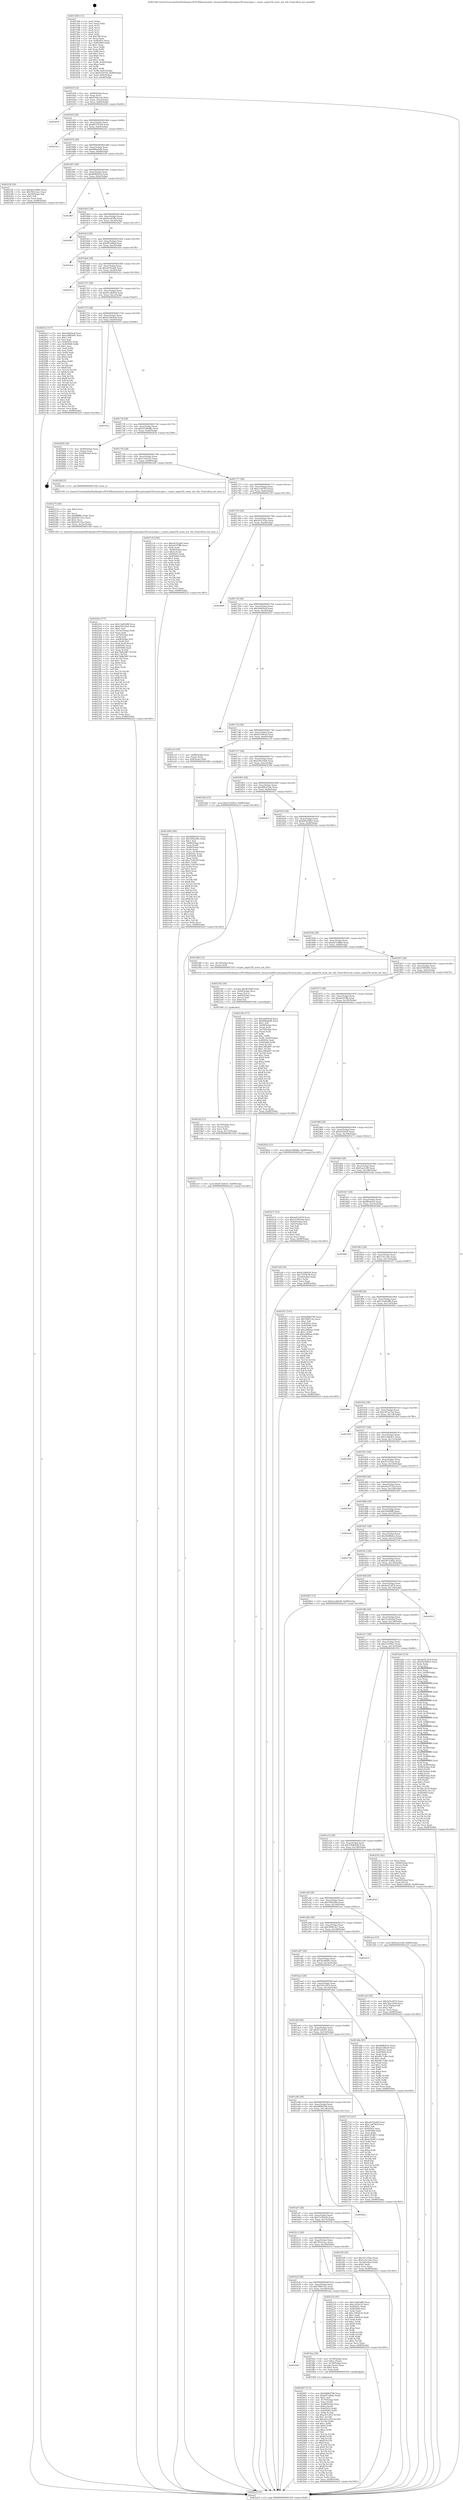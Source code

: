 digraph "0x4015d0" {
  label = "0x4015d0 (/mnt/c/Users/mathe/Desktop/tcc/POCII/binaries/extr_linuxarchx86cryptoaegis256-aesni-glue.c_crypto_aegis256_aesni_init_tfm_Final-ollvm.out::main(0))"
  labelloc = "t"
  node[shape=record]

  Entry [label="",width=0.3,height=0.3,shape=circle,fillcolor=black,style=filled]
  "0x40163f" [label="{
     0x40163f [32]\l
     | [instrs]\l
     &nbsp;&nbsp;0x40163f \<+6\>: mov -0x98(%rbp),%eax\l
     &nbsp;&nbsp;0x401645 \<+2\>: mov %eax,%ecx\l
     &nbsp;&nbsp;0x401647 \<+6\>: sub $0x8100cecb,%ecx\l
     &nbsp;&nbsp;0x40164d \<+6\>: mov %eax,-0xac(%rbp)\l
     &nbsp;&nbsp;0x401653 \<+6\>: mov %ecx,-0xb0(%rbp)\l
     &nbsp;&nbsp;0x401659 \<+6\>: je 0000000000402434 \<main+0xe64\>\l
  }"]
  "0x402434" [label="{
     0x402434\l
  }", style=dashed]
  "0x40165f" [label="{
     0x40165f [28]\l
     | [instrs]\l
     &nbsp;&nbsp;0x40165f \<+5\>: jmp 0000000000401664 \<main+0x94\>\l
     &nbsp;&nbsp;0x401664 \<+6\>: mov -0xac(%rbp),%eax\l
     &nbsp;&nbsp;0x40166a \<+5\>: sub $0x843781e9,%eax\l
     &nbsp;&nbsp;0x40166f \<+6\>: mov %eax,-0xb4(%rbp)\l
     &nbsp;&nbsp;0x401675 \<+6\>: je 00000000004025a1 \<main+0xfd1\>\l
  }"]
  Exit [label="",width=0.3,height=0.3,shape=circle,fillcolor=black,style=filled,peripheries=2]
  "0x4025a1" [label="{
     0x4025a1\l
  }", style=dashed]
  "0x40167b" [label="{
     0x40167b [28]\l
     | [instrs]\l
     &nbsp;&nbsp;0x40167b \<+5\>: jmp 0000000000401680 \<main+0xb0\>\l
     &nbsp;&nbsp;0x401680 \<+6\>: mov -0xac(%rbp),%eax\l
     &nbsp;&nbsp;0x401686 \<+5\>: sub $0x896adef6,%eax\l
     &nbsp;&nbsp;0x40168b \<+6\>: mov %eax,-0xb8(%rbp)\l
     &nbsp;&nbsp;0x401691 \<+6\>: je 00000000004021f6 \<main+0xc26\>\l
  }"]
  "0x4023c4" [label="{
     0x4023c4 [15]\l
     | [instrs]\l
     &nbsp;&nbsp;0x4023c4 \<+10\>: movl $0x672d42f1,-0x98(%rbp)\l
     &nbsp;&nbsp;0x4023ce \<+5\>: jmp 0000000000402a35 \<main+0x1465\>\l
  }"]
  "0x4021f6" [label="{
     0x4021f6 [30]\l
     | [instrs]\l
     &nbsp;&nbsp;0x4021f6 \<+5\>: mov $0xda51d8b0,%eax\l
     &nbsp;&nbsp;0x4021fb \<+5\>: mov $0x783e1acc,%ecx\l
     &nbsp;&nbsp;0x402200 \<+3\>: mov -0x29(%rbp),%dl\l
     &nbsp;&nbsp;0x402203 \<+3\>: test $0x1,%dl\l
     &nbsp;&nbsp;0x402206 \<+3\>: cmovne %ecx,%eax\l
     &nbsp;&nbsp;0x402209 \<+6\>: mov %eax,-0x98(%rbp)\l
     &nbsp;&nbsp;0x40220f \<+5\>: jmp 0000000000402a35 \<main+0x1465\>\l
  }"]
  "0x401697" [label="{
     0x401697 [28]\l
     | [instrs]\l
     &nbsp;&nbsp;0x401697 \<+5\>: jmp 000000000040169c \<main+0xcc\>\l
     &nbsp;&nbsp;0x40169c \<+6\>: mov -0xac(%rbp),%eax\l
     &nbsp;&nbsp;0x4016a2 \<+5\>: sub $0x8bf82b24,%eax\l
     &nbsp;&nbsp;0x4016a7 \<+6\>: mov %eax,-0xbc(%rbp)\l
     &nbsp;&nbsp;0x4016ad \<+6\>: je 00000000004028b7 \<main+0x12e7\>\l
  }"]
  "0x4023af" [label="{
     0x4023af [21]\l
     | [instrs]\l
     &nbsp;&nbsp;0x4023af \<+4\>: mov -0x70(%rbp),%rcx\l
     &nbsp;&nbsp;0x4023b3 \<+3\>: mov (%rcx),%rcx\l
     &nbsp;&nbsp;0x4023b6 \<+3\>: mov %rcx,%rdi\l
     &nbsp;&nbsp;0x4023b9 \<+6\>: mov %eax,-0x170(%rbp)\l
     &nbsp;&nbsp;0x4023bf \<+5\>: call 0000000000401030 \<free@plt\>\l
     | [calls]\l
     &nbsp;&nbsp;0x401030 \{1\} (unknown)\l
  }"]
  "0x4028b7" [label="{
     0x4028b7\l
  }", style=dashed]
  "0x4016b3" [label="{
     0x4016b3 [28]\l
     | [instrs]\l
     &nbsp;&nbsp;0x4016b3 \<+5\>: jmp 00000000004016b8 \<main+0xe8\>\l
     &nbsp;&nbsp;0x4016b8 \<+6\>: mov -0xac(%rbp),%eax\l
     &nbsp;&nbsp;0x4016be \<+5\>: sub $0x9ca4f30b,%eax\l
     &nbsp;&nbsp;0x4016c3 \<+6\>: mov %eax,-0xc0(%rbp)\l
     &nbsp;&nbsp;0x4016c9 \<+6\>: je 00000000004029a7 \<main+0x13d7\>\l
  }"]
  "0x402392" [label="{
     0x402392 [29]\l
     | [instrs]\l
     &nbsp;&nbsp;0x402392 \<+10\>: movabs $0x4030d6,%rdi\l
     &nbsp;&nbsp;0x40239c \<+4\>: mov -0x60(%rbp),%rcx\l
     &nbsp;&nbsp;0x4023a0 \<+2\>: mov %eax,(%rcx)\l
     &nbsp;&nbsp;0x4023a2 \<+4\>: mov -0x60(%rbp),%rcx\l
     &nbsp;&nbsp;0x4023a6 \<+2\>: mov (%rcx),%esi\l
     &nbsp;&nbsp;0x4023a8 \<+2\>: mov $0x0,%al\l
     &nbsp;&nbsp;0x4023aa \<+5\>: call 0000000000401040 \<printf@plt\>\l
     | [calls]\l
     &nbsp;&nbsp;0x401040 \{1\} (unknown)\l
  }"]
  "0x4029a7" [label="{
     0x4029a7\l
  }", style=dashed]
  "0x4016cf" [label="{
     0x4016cf [28]\l
     | [instrs]\l
     &nbsp;&nbsp;0x4016cf \<+5\>: jmp 00000000004016d4 \<main+0x104\>\l
     &nbsp;&nbsp;0x4016d4 \<+6\>: mov -0xac(%rbp),%eax\l
     &nbsp;&nbsp;0x4016da \<+5\>: sub $0x9f23d8af,%eax\l
     &nbsp;&nbsp;0x4016df \<+6\>: mov %eax,-0xc4(%rbp)\l
     &nbsp;&nbsp;0x4016e5 \<+6\>: je 0000000000401dcb \<main+0x7fb\>\l
  }"]
  "0x40229c" [label="{
     0x40229c [177]\l
     | [instrs]\l
     &nbsp;&nbsp;0x40229c \<+5\>: mov $0x15a85d98,%ecx\l
     &nbsp;&nbsp;0x4022a1 \<+5\>: mov $0xd30c16e0,%edx\l
     &nbsp;&nbsp;0x4022a6 \<+3\>: mov $0x1,%sil\l
     &nbsp;&nbsp;0x4022a9 \<+6\>: mov -0x16c(%rbp),%edi\l
     &nbsp;&nbsp;0x4022af \<+3\>: imul %eax,%edi\l
     &nbsp;&nbsp;0x4022b2 \<+4\>: mov -0x70(%rbp),%r8\l
     &nbsp;&nbsp;0x4022b6 \<+3\>: mov (%r8),%r8\l
     &nbsp;&nbsp;0x4022b9 \<+4\>: mov -0x68(%rbp),%r9\l
     &nbsp;&nbsp;0x4022bd \<+3\>: movslq (%r9),%r9\l
     &nbsp;&nbsp;0x4022c0 \<+4\>: mov %edi,(%r8,%r9,4)\l
     &nbsp;&nbsp;0x4022c4 \<+7\>: mov 0x40505c,%eax\l
     &nbsp;&nbsp;0x4022cb \<+7\>: mov 0x405060,%edi\l
     &nbsp;&nbsp;0x4022d2 \<+3\>: mov %eax,%r10d\l
     &nbsp;&nbsp;0x4022d5 \<+7\>: sub $0x76db3987,%r10d\l
     &nbsp;&nbsp;0x4022dc \<+4\>: sub $0x1,%r10d\l
     &nbsp;&nbsp;0x4022e0 \<+7\>: add $0x76db3987,%r10d\l
     &nbsp;&nbsp;0x4022e7 \<+4\>: imul %r10d,%eax\l
     &nbsp;&nbsp;0x4022eb \<+3\>: and $0x1,%eax\l
     &nbsp;&nbsp;0x4022ee \<+3\>: cmp $0x0,%eax\l
     &nbsp;&nbsp;0x4022f1 \<+4\>: sete %r11b\l
     &nbsp;&nbsp;0x4022f5 \<+3\>: cmp $0xa,%edi\l
     &nbsp;&nbsp;0x4022f8 \<+3\>: setl %bl\l
     &nbsp;&nbsp;0x4022fb \<+3\>: mov %r11b,%r14b\l
     &nbsp;&nbsp;0x4022fe \<+4\>: xor $0xff,%r14b\l
     &nbsp;&nbsp;0x402302 \<+3\>: mov %bl,%r15b\l
     &nbsp;&nbsp;0x402305 \<+4\>: xor $0xff,%r15b\l
     &nbsp;&nbsp;0x402309 \<+4\>: xor $0x0,%sil\l
     &nbsp;&nbsp;0x40230d \<+3\>: mov %r14b,%r12b\l
     &nbsp;&nbsp;0x402310 \<+4\>: and $0x0,%r12b\l
     &nbsp;&nbsp;0x402314 \<+3\>: and %sil,%r11b\l
     &nbsp;&nbsp;0x402317 \<+3\>: mov %r15b,%r13b\l
     &nbsp;&nbsp;0x40231a \<+4\>: and $0x0,%r13b\l
     &nbsp;&nbsp;0x40231e \<+3\>: and %sil,%bl\l
     &nbsp;&nbsp;0x402321 \<+3\>: or %r11b,%r12b\l
     &nbsp;&nbsp;0x402324 \<+3\>: or %bl,%r13b\l
     &nbsp;&nbsp;0x402327 \<+3\>: xor %r13b,%r12b\l
     &nbsp;&nbsp;0x40232a \<+3\>: or %r15b,%r14b\l
     &nbsp;&nbsp;0x40232d \<+4\>: xor $0xff,%r14b\l
     &nbsp;&nbsp;0x402331 \<+4\>: or $0x0,%sil\l
     &nbsp;&nbsp;0x402335 \<+3\>: and %sil,%r14b\l
     &nbsp;&nbsp;0x402338 \<+3\>: or %r14b,%r12b\l
     &nbsp;&nbsp;0x40233b \<+4\>: test $0x1,%r12b\l
     &nbsp;&nbsp;0x40233f \<+3\>: cmovne %edx,%ecx\l
     &nbsp;&nbsp;0x402342 \<+6\>: mov %ecx,-0x98(%rbp)\l
     &nbsp;&nbsp;0x402348 \<+5\>: jmp 0000000000402a35 \<main+0x1465\>\l
  }"]
  "0x401dcb" [label="{
     0x401dcb\l
  }", style=dashed]
  "0x4016eb" [label="{
     0x4016eb [28]\l
     | [instrs]\l
     &nbsp;&nbsp;0x4016eb \<+5\>: jmp 00000000004016f0 \<main+0x120\>\l
     &nbsp;&nbsp;0x4016f0 \<+6\>: mov -0xac(%rbp),%eax\l
     &nbsp;&nbsp;0x4016f6 \<+5\>: sub $0xa4102ad0,%eax\l
     &nbsp;&nbsp;0x4016fb \<+6\>: mov %eax,-0xc8(%rbp)\l
     &nbsp;&nbsp;0x401701 \<+6\>: je 0000000000402a1e \<main+0x144e\>\l
  }"]
  "0x402274" [label="{
     0x402274 [40]\l
     | [instrs]\l
     &nbsp;&nbsp;0x402274 \<+5\>: mov $0x2,%ecx\l
     &nbsp;&nbsp;0x402279 \<+1\>: cltd\l
     &nbsp;&nbsp;0x40227a \<+2\>: idiv %ecx\l
     &nbsp;&nbsp;0x40227c \<+6\>: imul $0xfffffffe,%edx,%ecx\l
     &nbsp;&nbsp;0x402282 \<+6\>: add $0xf24114ca,%ecx\l
     &nbsp;&nbsp;0x402288 \<+3\>: add $0x1,%ecx\l
     &nbsp;&nbsp;0x40228b \<+6\>: sub $0xf24114ca,%ecx\l
     &nbsp;&nbsp;0x402291 \<+6\>: mov %ecx,-0x16c(%rbp)\l
     &nbsp;&nbsp;0x402297 \<+5\>: call 0000000000401160 \<next_i\>\l
     | [calls]\l
     &nbsp;&nbsp;0x401160 \{1\} (/mnt/c/Users/mathe/Desktop/tcc/POCII/binaries/extr_linuxarchx86cryptoaegis256-aesni-glue.c_crypto_aegis256_aesni_init_tfm_Final-ollvm.out::next_i)\l
  }"]
  "0x402a1e" [label="{
     0x402a1e\l
  }", style=dashed]
  "0x401707" [label="{
     0x401707 [28]\l
     | [instrs]\l
     &nbsp;&nbsp;0x401707 \<+5\>: jmp 000000000040170c \<main+0x13c\>\l
     &nbsp;&nbsp;0x40170c \<+6\>: mov -0xac(%rbp),%eax\l
     &nbsp;&nbsp;0x401712 \<+5\>: sub $0xb1cdb058,%eax\l
     &nbsp;&nbsp;0x401717 \<+6\>: mov %eax,-0xcc(%rbp)\l
     &nbsp;&nbsp;0x40171d \<+6\>: je 00000000004020c2 \<main+0xaf2\>\l
  }"]
  "0x402007" [label="{
     0x402007 [172]\l
     | [instrs]\l
     &nbsp;&nbsp;0x402007 \<+5\>: mov $0x6d68d790,%ecx\l
     &nbsp;&nbsp;0x40200c \<+5\>: mov $0x407a36d2,%edx\l
     &nbsp;&nbsp;0x402011 \<+3\>: mov $0x1,%sil\l
     &nbsp;&nbsp;0x402014 \<+4\>: mov -0x70(%rbp),%rdi\l
     &nbsp;&nbsp;0x402018 \<+3\>: mov %rax,(%rdi)\l
     &nbsp;&nbsp;0x40201b \<+4\>: mov -0x68(%rbp),%rax\l
     &nbsp;&nbsp;0x40201f \<+6\>: movl $0x0,(%rax)\l
     &nbsp;&nbsp;0x402025 \<+8\>: mov 0x40505c,%r8d\l
     &nbsp;&nbsp;0x40202d \<+8\>: mov 0x405060,%r9d\l
     &nbsp;&nbsp;0x402035 \<+3\>: mov %r8d,%r10d\l
     &nbsp;&nbsp;0x402038 \<+7\>: sub $0xcf21c455,%r10d\l
     &nbsp;&nbsp;0x40203f \<+4\>: sub $0x1,%r10d\l
     &nbsp;&nbsp;0x402043 \<+7\>: add $0xcf21c455,%r10d\l
     &nbsp;&nbsp;0x40204a \<+4\>: imul %r10d,%r8d\l
     &nbsp;&nbsp;0x40204e \<+4\>: and $0x1,%r8d\l
     &nbsp;&nbsp;0x402052 \<+4\>: cmp $0x0,%r8d\l
     &nbsp;&nbsp;0x402056 \<+4\>: sete %r11b\l
     &nbsp;&nbsp;0x40205a \<+4\>: cmp $0xa,%r9d\l
     &nbsp;&nbsp;0x40205e \<+3\>: setl %bl\l
     &nbsp;&nbsp;0x402061 \<+3\>: mov %r11b,%r14b\l
     &nbsp;&nbsp;0x402064 \<+4\>: xor $0xff,%r14b\l
     &nbsp;&nbsp;0x402068 \<+3\>: mov %bl,%r15b\l
     &nbsp;&nbsp;0x40206b \<+4\>: xor $0xff,%r15b\l
     &nbsp;&nbsp;0x40206f \<+4\>: xor $0x0,%sil\l
     &nbsp;&nbsp;0x402073 \<+3\>: mov %r14b,%r12b\l
     &nbsp;&nbsp;0x402076 \<+4\>: and $0x0,%r12b\l
     &nbsp;&nbsp;0x40207a \<+3\>: and %sil,%r11b\l
     &nbsp;&nbsp;0x40207d \<+3\>: mov %r15b,%r13b\l
     &nbsp;&nbsp;0x402080 \<+4\>: and $0x0,%r13b\l
     &nbsp;&nbsp;0x402084 \<+3\>: and %sil,%bl\l
     &nbsp;&nbsp;0x402087 \<+3\>: or %r11b,%r12b\l
     &nbsp;&nbsp;0x40208a \<+3\>: or %bl,%r13b\l
     &nbsp;&nbsp;0x40208d \<+3\>: xor %r13b,%r12b\l
     &nbsp;&nbsp;0x402090 \<+3\>: or %r15b,%r14b\l
     &nbsp;&nbsp;0x402093 \<+4\>: xor $0xff,%r14b\l
     &nbsp;&nbsp;0x402097 \<+4\>: or $0x0,%sil\l
     &nbsp;&nbsp;0x40209b \<+3\>: and %sil,%r14b\l
     &nbsp;&nbsp;0x40209e \<+3\>: or %r14b,%r12b\l
     &nbsp;&nbsp;0x4020a1 \<+4\>: test $0x1,%r12b\l
     &nbsp;&nbsp;0x4020a5 \<+3\>: cmovne %edx,%ecx\l
     &nbsp;&nbsp;0x4020a8 \<+6\>: mov %ecx,-0x98(%rbp)\l
     &nbsp;&nbsp;0x4020ae \<+5\>: jmp 0000000000402a35 \<main+0x1465\>\l
  }"]
  "0x4020c2" [label="{
     0x4020c2 [137]\l
     | [instrs]\l
     &nbsp;&nbsp;0x4020c2 \<+5\>: mov $0xcb9d5eef,%eax\l
     &nbsp;&nbsp;0x4020c7 \<+5\>: mov $0xe5985091,%ecx\l
     &nbsp;&nbsp;0x4020cc \<+2\>: mov $0x1,%dl\l
     &nbsp;&nbsp;0x4020ce \<+2\>: xor %esi,%esi\l
     &nbsp;&nbsp;0x4020d0 \<+7\>: mov 0x40505c,%edi\l
     &nbsp;&nbsp;0x4020d7 \<+8\>: mov 0x405060,%r8d\l
     &nbsp;&nbsp;0x4020df \<+3\>: sub $0x1,%esi\l
     &nbsp;&nbsp;0x4020e2 \<+3\>: mov %edi,%r9d\l
     &nbsp;&nbsp;0x4020e5 \<+3\>: add %esi,%r9d\l
     &nbsp;&nbsp;0x4020e8 \<+4\>: imul %r9d,%edi\l
     &nbsp;&nbsp;0x4020ec \<+3\>: and $0x1,%edi\l
     &nbsp;&nbsp;0x4020ef \<+3\>: cmp $0x0,%edi\l
     &nbsp;&nbsp;0x4020f2 \<+4\>: sete %r10b\l
     &nbsp;&nbsp;0x4020f6 \<+4\>: cmp $0xa,%r8d\l
     &nbsp;&nbsp;0x4020fa \<+4\>: setl %r11b\l
     &nbsp;&nbsp;0x4020fe \<+3\>: mov %r10b,%bl\l
     &nbsp;&nbsp;0x402101 \<+3\>: xor $0xff,%bl\l
     &nbsp;&nbsp;0x402104 \<+3\>: mov %r11b,%r14b\l
     &nbsp;&nbsp;0x402107 \<+4\>: xor $0xff,%r14b\l
     &nbsp;&nbsp;0x40210b \<+3\>: xor $0x1,%dl\l
     &nbsp;&nbsp;0x40210e \<+3\>: mov %bl,%r15b\l
     &nbsp;&nbsp;0x402111 \<+4\>: and $0xff,%r15b\l
     &nbsp;&nbsp;0x402115 \<+3\>: and %dl,%r10b\l
     &nbsp;&nbsp;0x402118 \<+3\>: mov %r14b,%r12b\l
     &nbsp;&nbsp;0x40211b \<+4\>: and $0xff,%r12b\l
     &nbsp;&nbsp;0x40211f \<+3\>: and %dl,%r11b\l
     &nbsp;&nbsp;0x402122 \<+3\>: or %r10b,%r15b\l
     &nbsp;&nbsp;0x402125 \<+3\>: or %r11b,%r12b\l
     &nbsp;&nbsp;0x402128 \<+3\>: xor %r12b,%r15b\l
     &nbsp;&nbsp;0x40212b \<+3\>: or %r14b,%bl\l
     &nbsp;&nbsp;0x40212e \<+3\>: xor $0xff,%bl\l
     &nbsp;&nbsp;0x402131 \<+3\>: or $0x1,%dl\l
     &nbsp;&nbsp;0x402134 \<+2\>: and %dl,%bl\l
     &nbsp;&nbsp;0x402136 \<+3\>: or %bl,%r15b\l
     &nbsp;&nbsp;0x402139 \<+4\>: test $0x1,%r15b\l
     &nbsp;&nbsp;0x40213d \<+3\>: cmovne %ecx,%eax\l
     &nbsp;&nbsp;0x402140 \<+6\>: mov %eax,-0x98(%rbp)\l
     &nbsp;&nbsp;0x402146 \<+5\>: jmp 0000000000402a35 \<main+0x1465\>\l
  }"]
  "0x401723" [label="{
     0x401723 [28]\l
     | [instrs]\l
     &nbsp;&nbsp;0x401723 \<+5\>: jmp 0000000000401728 \<main+0x158\>\l
     &nbsp;&nbsp;0x401728 \<+6\>: mov -0xac(%rbp),%eax\l
     &nbsp;&nbsp;0x40172e \<+5\>: sub $0xb224645d,%eax\l
     &nbsp;&nbsp;0x401733 \<+6\>: mov %eax,-0xd0(%rbp)\l
     &nbsp;&nbsp;0x401739 \<+6\>: je 0000000000401f1b \<main+0x94b\>\l
  }"]
  "0x401b4b" [label="{
     0x401b4b\l
  }", style=dashed]
  "0x401f1b" [label="{
     0x401f1b\l
  }", style=dashed]
  "0x40173f" [label="{
     0x40173f [28]\l
     | [instrs]\l
     &nbsp;&nbsp;0x40173f \<+5\>: jmp 0000000000401744 \<main+0x174\>\l
     &nbsp;&nbsp;0x401744 \<+6\>: mov -0xac(%rbp),%eax\l
     &nbsp;&nbsp;0x40174a \<+5\>: sub $0xb5389d8a,%eax\l
     &nbsp;&nbsp;0x40174f \<+6\>: mov %eax,-0xd4(%rbp)\l
     &nbsp;&nbsp;0x401755 \<+6\>: je 0000000000402839 \<main+0x1269\>\l
  }"]
  "0x401fea" [label="{
     0x401fea [29]\l
     | [instrs]\l
     &nbsp;&nbsp;0x401fea \<+4\>: mov -0x78(%rbp),%rax\l
     &nbsp;&nbsp;0x401fee \<+6\>: movl $0x1,(%rax)\l
     &nbsp;&nbsp;0x401ff4 \<+4\>: mov -0x78(%rbp),%rax\l
     &nbsp;&nbsp;0x401ff8 \<+3\>: movslq (%rax),%rax\l
     &nbsp;&nbsp;0x401ffb \<+4\>: shl $0x2,%rax\l
     &nbsp;&nbsp;0x401fff \<+3\>: mov %rax,%rdi\l
     &nbsp;&nbsp;0x402002 \<+5\>: call 0000000000401050 \<malloc@plt\>\l
     | [calls]\l
     &nbsp;&nbsp;0x401050 \{1\} (unknown)\l
  }"]
  "0x402839" [label="{
     0x402839 [24]\l
     | [instrs]\l
     &nbsp;&nbsp;0x402839 \<+7\>: mov -0x90(%rbp),%rax\l
     &nbsp;&nbsp;0x402840 \<+2\>: mov (%rax),%eax\l
     &nbsp;&nbsp;0x402842 \<+4\>: lea -0x28(%rbp),%rsp\l
     &nbsp;&nbsp;0x402846 \<+1\>: pop %rbx\l
     &nbsp;&nbsp;0x402847 \<+2\>: pop %r12\l
     &nbsp;&nbsp;0x402849 \<+2\>: pop %r13\l
     &nbsp;&nbsp;0x40284b \<+2\>: pop %r14\l
     &nbsp;&nbsp;0x40284d \<+2\>: pop %r15\l
     &nbsp;&nbsp;0x40284f \<+1\>: pop %rbp\l
     &nbsp;&nbsp;0x402850 \<+1\>: ret\l
  }"]
  "0x40175b" [label="{
     0x40175b [28]\l
     | [instrs]\l
     &nbsp;&nbsp;0x40175b \<+5\>: jmp 0000000000401760 \<main+0x190\>\l
     &nbsp;&nbsp;0x401760 \<+6\>: mov -0xac(%rbp),%eax\l
     &nbsp;&nbsp;0x401766 \<+5\>: sub $0xc161fe32,%eax\l
     &nbsp;&nbsp;0x40176b \<+6\>: mov %eax,-0xd8(%rbp)\l
     &nbsp;&nbsp;0x401771 \<+6\>: je 000000000040226f \<main+0xc9f\>\l
  }"]
  "0x401b2f" [label="{
     0x401b2f [28]\l
     | [instrs]\l
     &nbsp;&nbsp;0x401b2f \<+5\>: jmp 0000000000401b34 \<main+0x564\>\l
     &nbsp;&nbsp;0x401b34 \<+6\>: mov -0xac(%rbp),%eax\l
     &nbsp;&nbsp;0x401b3a \<+5\>: sub $0x786f114c,%eax\l
     &nbsp;&nbsp;0x401b3f \<+6\>: mov %eax,-0x164(%rbp)\l
     &nbsp;&nbsp;0x401b45 \<+6\>: je 0000000000401fea \<main+0xa1a\>\l
  }"]
  "0x40226f" [label="{
     0x40226f [5]\l
     | [instrs]\l
     &nbsp;&nbsp;0x40226f \<+5\>: call 0000000000401160 \<next_i\>\l
     | [calls]\l
     &nbsp;&nbsp;0x401160 \{1\} (/mnt/c/Users/mathe/Desktop/tcc/POCII/binaries/extr_linuxarchx86cryptoaegis256-aesni-glue.c_crypto_aegis256_aesni_init_tfm_Final-ollvm.out::next_i)\l
  }"]
  "0x401777" [label="{
     0x401777 [28]\l
     | [instrs]\l
     &nbsp;&nbsp;0x401777 \<+5\>: jmp 000000000040177c \<main+0x1ac\>\l
     &nbsp;&nbsp;0x40177c \<+6\>: mov -0xac(%rbp),%eax\l
     &nbsp;&nbsp;0x401782 \<+5\>: sub $0xc1e8781f,%eax\l
     &nbsp;&nbsp;0x401787 \<+6\>: mov %eax,-0xdc(%rbp)\l
     &nbsp;&nbsp;0x40178d \<+6\>: je 00000000004027c6 \<main+0x11f6\>\l
  }"]
  "0x402214" [label="{
     0x402214 [91]\l
     | [instrs]\l
     &nbsp;&nbsp;0x402214 \<+5\>: mov $0x15a85d98,%eax\l
     &nbsp;&nbsp;0x402219 \<+5\>: mov $0xc161fe32,%ecx\l
     &nbsp;&nbsp;0x40221e \<+7\>: mov 0x40505c,%edx\l
     &nbsp;&nbsp;0x402225 \<+7\>: mov 0x405060,%esi\l
     &nbsp;&nbsp;0x40222c \<+2\>: mov %edx,%edi\l
     &nbsp;&nbsp;0x40222e \<+6\>: add $0xc1992b32,%edi\l
     &nbsp;&nbsp;0x402234 \<+3\>: sub $0x1,%edi\l
     &nbsp;&nbsp;0x402237 \<+6\>: sub $0xc1992b32,%edi\l
     &nbsp;&nbsp;0x40223d \<+3\>: imul %edi,%edx\l
     &nbsp;&nbsp;0x402240 \<+3\>: and $0x1,%edx\l
     &nbsp;&nbsp;0x402243 \<+3\>: cmp $0x0,%edx\l
     &nbsp;&nbsp;0x402246 \<+4\>: sete %r8b\l
     &nbsp;&nbsp;0x40224a \<+3\>: cmp $0xa,%esi\l
     &nbsp;&nbsp;0x40224d \<+4\>: setl %r9b\l
     &nbsp;&nbsp;0x402251 \<+3\>: mov %r8b,%r10b\l
     &nbsp;&nbsp;0x402254 \<+3\>: and %r9b,%r10b\l
     &nbsp;&nbsp;0x402257 \<+3\>: xor %r9b,%r8b\l
     &nbsp;&nbsp;0x40225a \<+3\>: or %r8b,%r10b\l
     &nbsp;&nbsp;0x40225d \<+4\>: test $0x1,%r10b\l
     &nbsp;&nbsp;0x402261 \<+3\>: cmovne %ecx,%eax\l
     &nbsp;&nbsp;0x402264 \<+6\>: mov %eax,-0x98(%rbp)\l
     &nbsp;&nbsp;0x40226a \<+5\>: jmp 0000000000402a35 \<main+0x1465\>\l
  }"]
  "0x4027c6" [label="{
     0x4027c6 [100]\l
     | [instrs]\l
     &nbsp;&nbsp;0x4027c6 \<+5\>: mov $0xa4102ad0,%eax\l
     &nbsp;&nbsp;0x4027cb \<+5\>: mov $0xeb197ffb,%ecx\l
     &nbsp;&nbsp;0x4027d0 \<+2\>: xor %edx,%edx\l
     &nbsp;&nbsp;0x4027d2 \<+7\>: mov -0x90(%rbp),%rsi\l
     &nbsp;&nbsp;0x4027d9 \<+6\>: movl $0x0,(%rsi)\l
     &nbsp;&nbsp;0x4027df \<+7\>: mov 0x40505c,%edi\l
     &nbsp;&nbsp;0x4027e6 \<+8\>: mov 0x405060,%r8d\l
     &nbsp;&nbsp;0x4027ee \<+3\>: sub $0x1,%edx\l
     &nbsp;&nbsp;0x4027f1 \<+3\>: mov %edi,%r9d\l
     &nbsp;&nbsp;0x4027f4 \<+3\>: add %edx,%r9d\l
     &nbsp;&nbsp;0x4027f7 \<+4\>: imul %r9d,%edi\l
     &nbsp;&nbsp;0x4027fb \<+3\>: and $0x1,%edi\l
     &nbsp;&nbsp;0x4027fe \<+3\>: cmp $0x0,%edi\l
     &nbsp;&nbsp;0x402801 \<+4\>: sete %r10b\l
     &nbsp;&nbsp;0x402805 \<+4\>: cmp $0xa,%r8d\l
     &nbsp;&nbsp;0x402809 \<+4\>: setl %r11b\l
     &nbsp;&nbsp;0x40280d \<+3\>: mov %r10b,%bl\l
     &nbsp;&nbsp;0x402810 \<+3\>: and %r11b,%bl\l
     &nbsp;&nbsp;0x402813 \<+3\>: xor %r11b,%r10b\l
     &nbsp;&nbsp;0x402816 \<+3\>: or %r10b,%bl\l
     &nbsp;&nbsp;0x402819 \<+3\>: test $0x1,%bl\l
     &nbsp;&nbsp;0x40281c \<+3\>: cmovne %ecx,%eax\l
     &nbsp;&nbsp;0x40281f \<+6\>: mov %eax,-0x98(%rbp)\l
     &nbsp;&nbsp;0x402825 \<+5\>: jmp 0000000000402a35 \<main+0x1465\>\l
  }"]
  "0x401793" [label="{
     0x401793 [28]\l
     | [instrs]\l
     &nbsp;&nbsp;0x401793 \<+5\>: jmp 0000000000401798 \<main+0x1c8\>\l
     &nbsp;&nbsp;0x401798 \<+6\>: mov -0xac(%rbp),%eax\l
     &nbsp;&nbsp;0x40179e \<+5\>: sub $0xc652310a,%eax\l
     &nbsp;&nbsp;0x4017a3 \<+6\>: mov %eax,-0xe0(%rbp)\l
     &nbsp;&nbsp;0x4017a9 \<+6\>: je 0000000000402896 \<main+0x12c6\>\l
  }"]
  "0x401b13" [label="{
     0x401b13 [28]\l
     | [instrs]\l
     &nbsp;&nbsp;0x401b13 \<+5\>: jmp 0000000000401b18 \<main+0x548\>\l
     &nbsp;&nbsp;0x401b18 \<+6\>: mov -0xac(%rbp),%eax\l
     &nbsp;&nbsp;0x401b1e \<+5\>: sub $0x783e1acc,%eax\l
     &nbsp;&nbsp;0x401b23 \<+6\>: mov %eax,-0x160(%rbp)\l
     &nbsp;&nbsp;0x401b29 \<+6\>: je 0000000000402214 \<main+0xc44\>\l
  }"]
  "0x402896" [label="{
     0x402896\l
  }", style=dashed]
  "0x4017af" [label="{
     0x4017af [28]\l
     | [instrs]\l
     &nbsp;&nbsp;0x4017af \<+5\>: jmp 00000000004017b4 \<main+0x1e4\>\l
     &nbsp;&nbsp;0x4017b4 \<+6\>: mov -0xac(%rbp),%eax\l
     &nbsp;&nbsp;0x4017ba \<+5\>: sub $0xcb9d5eef,%eax\l
     &nbsp;&nbsp;0x4017bf \<+6\>: mov %eax,-0xe4(%rbp)\l
     &nbsp;&nbsp;0x4017c5 \<+6\>: je 0000000000402927 \<main+0x1357\>\l
  }"]
  "0x401f39" [label="{
     0x401f39 [30]\l
     | [instrs]\l
     &nbsp;&nbsp;0x401f39 \<+5\>: mov $0x2511f5ac,%eax\l
     &nbsp;&nbsp;0x401f3e \<+5\>: mov $0x110c1e8c,%ecx\l
     &nbsp;&nbsp;0x401f43 \<+3\>: mov -0x30(%rbp),%edx\l
     &nbsp;&nbsp;0x401f46 \<+3\>: cmp $0x0,%edx\l
     &nbsp;&nbsp;0x401f49 \<+3\>: cmove %ecx,%eax\l
     &nbsp;&nbsp;0x401f4c \<+6\>: mov %eax,-0x98(%rbp)\l
     &nbsp;&nbsp;0x401f52 \<+5\>: jmp 0000000000402a35 \<main+0x1465\>\l
  }"]
  "0x402927" [label="{
     0x402927\l
  }", style=dashed]
  "0x4017cb" [label="{
     0x4017cb [28]\l
     | [instrs]\l
     &nbsp;&nbsp;0x4017cb \<+5\>: jmp 00000000004017d0 \<main+0x200\>\l
     &nbsp;&nbsp;0x4017d0 \<+6\>: mov -0xac(%rbp),%eax\l
     &nbsp;&nbsp;0x4017d6 \<+5\>: sub $0xd2108ce9,%eax\l
     &nbsp;&nbsp;0x4017db \<+6\>: mov %eax,-0xe8(%rbp)\l
     &nbsp;&nbsp;0x4017e1 \<+6\>: je 0000000000401e35 \<main+0x865\>\l
  }"]
  "0x401af7" [label="{
     0x401af7 [28]\l
     | [instrs]\l
     &nbsp;&nbsp;0x401af7 \<+5\>: jmp 0000000000401afc \<main+0x52c\>\l
     &nbsp;&nbsp;0x401afc \<+6\>: mov -0xac(%rbp),%eax\l
     &nbsp;&nbsp;0x401b02 \<+5\>: sub $0x7105fa38,%eax\l
     &nbsp;&nbsp;0x401b07 \<+6\>: mov %eax,-0x15c(%rbp)\l
     &nbsp;&nbsp;0x401b0d \<+6\>: je 0000000000401f39 \<main+0x969\>\l
  }"]
  "0x401e35" [label="{
     0x401e35 [19]\l
     | [instrs]\l
     &nbsp;&nbsp;0x401e35 \<+7\>: mov -0x88(%rbp),%rax\l
     &nbsp;&nbsp;0x401e3c \<+3\>: mov (%rax),%rax\l
     &nbsp;&nbsp;0x401e3f \<+4\>: mov 0x8(%rax),%rdi\l
     &nbsp;&nbsp;0x401e43 \<+5\>: call 0000000000401060 \<atoi@plt\>\l
     | [calls]\l
     &nbsp;&nbsp;0x401060 \{1\} (unknown)\l
  }"]
  "0x4017e7" [label="{
     0x4017e7 [28]\l
     | [instrs]\l
     &nbsp;&nbsp;0x4017e7 \<+5\>: jmp 00000000004017ec \<main+0x21c\>\l
     &nbsp;&nbsp;0x4017ec \<+6\>: mov -0xac(%rbp),%eax\l
     &nbsp;&nbsp;0x4017f2 \<+5\>: sub $0xd30c16e0,%eax\l
     &nbsp;&nbsp;0x4017f7 \<+6\>: mov %eax,-0xec(%rbp)\l
     &nbsp;&nbsp;0x4017fd \<+6\>: je 000000000040234d \<main+0xd7d\>\l
  }"]
  "0x4028ea" [label="{
     0x4028ea\l
  }", style=dashed]
  "0x40234d" [label="{
     0x40234d [15]\l
     | [instrs]\l
     &nbsp;&nbsp;0x40234d \<+10\>: movl $0x53350fce,-0x98(%rbp)\l
     &nbsp;&nbsp;0x402357 \<+5\>: jmp 0000000000402a35 \<main+0x1465\>\l
  }"]
  "0x401803" [label="{
     0x401803 [28]\l
     | [instrs]\l
     &nbsp;&nbsp;0x401803 \<+5\>: jmp 0000000000401808 \<main+0x238\>\l
     &nbsp;&nbsp;0x401808 \<+6\>: mov -0xac(%rbp),%eax\l
     &nbsp;&nbsp;0x40180e \<+5\>: sub $0xd66a57de,%eax\l
     &nbsp;&nbsp;0x401813 \<+6\>: mov %eax,-0xf0(%rbp)\l
     &nbsp;&nbsp;0x401819 \<+6\>: je 00000000004024c7 \<main+0xef7\>\l
  }"]
  "0x401adb" [label="{
     0x401adb [28]\l
     | [instrs]\l
     &nbsp;&nbsp;0x401adb \<+5\>: jmp 0000000000401ae0 \<main+0x510\>\l
     &nbsp;&nbsp;0x401ae0 \<+6\>: mov -0xac(%rbp),%eax\l
     &nbsp;&nbsp;0x401ae6 \<+5\>: sub $0x6d68d790,%eax\l
     &nbsp;&nbsp;0x401aeb \<+6\>: mov %eax,-0x158(%rbp)\l
     &nbsp;&nbsp;0x401af1 \<+6\>: je 00000000004028ea \<main+0x131a\>\l
  }"]
  "0x4024c7" [label="{
     0x4024c7\l
  }", style=dashed]
  "0x40181f" [label="{
     0x40181f [28]\l
     | [instrs]\l
     &nbsp;&nbsp;0x40181f \<+5\>: jmp 0000000000401824 \<main+0x254\>\l
     &nbsp;&nbsp;0x401824 \<+6\>: mov -0xac(%rbp),%eax\l
     &nbsp;&nbsp;0x40182a \<+5\>: sub $0xd94c69b2,%eax\l
     &nbsp;&nbsp;0x40182f \<+6\>: mov %eax,-0xf4(%rbp)\l
     &nbsp;&nbsp;0x401835 \<+6\>: je 00000000004025da \<main+0x100a\>\l
  }"]
  "0x402733" [label="{
     0x402733 [147]\l
     | [instrs]\l
     &nbsp;&nbsp;0x402733 \<+5\>: mov $0xa4102ad0,%eax\l
     &nbsp;&nbsp;0x402738 \<+5\>: mov $0xc1e8781f,%ecx\l
     &nbsp;&nbsp;0x40273d \<+2\>: mov $0x1,%dl\l
     &nbsp;&nbsp;0x40273f \<+7\>: mov 0x40505c,%esi\l
     &nbsp;&nbsp;0x402746 \<+7\>: mov 0x405060,%edi\l
     &nbsp;&nbsp;0x40274d \<+3\>: mov %esi,%r8d\l
     &nbsp;&nbsp;0x402750 \<+7\>: sub $0xb783fb71,%r8d\l
     &nbsp;&nbsp;0x402757 \<+4\>: sub $0x1,%r8d\l
     &nbsp;&nbsp;0x40275b \<+7\>: add $0xb783fb71,%r8d\l
     &nbsp;&nbsp;0x402762 \<+4\>: imul %r8d,%esi\l
     &nbsp;&nbsp;0x402766 \<+3\>: and $0x1,%esi\l
     &nbsp;&nbsp;0x402769 \<+3\>: cmp $0x0,%esi\l
     &nbsp;&nbsp;0x40276c \<+4\>: sete %r9b\l
     &nbsp;&nbsp;0x402770 \<+3\>: cmp $0xa,%edi\l
     &nbsp;&nbsp;0x402773 \<+4\>: setl %r10b\l
     &nbsp;&nbsp;0x402777 \<+3\>: mov %r9b,%r11b\l
     &nbsp;&nbsp;0x40277a \<+4\>: xor $0xff,%r11b\l
     &nbsp;&nbsp;0x40277e \<+3\>: mov %r10b,%bl\l
     &nbsp;&nbsp;0x402781 \<+3\>: xor $0xff,%bl\l
     &nbsp;&nbsp;0x402784 \<+3\>: xor $0x0,%dl\l
     &nbsp;&nbsp;0x402787 \<+3\>: mov %r11b,%r14b\l
     &nbsp;&nbsp;0x40278a \<+4\>: and $0x0,%r14b\l
     &nbsp;&nbsp;0x40278e \<+3\>: and %dl,%r9b\l
     &nbsp;&nbsp;0x402791 \<+3\>: mov %bl,%r15b\l
     &nbsp;&nbsp;0x402794 \<+4\>: and $0x0,%r15b\l
     &nbsp;&nbsp;0x402798 \<+3\>: and %dl,%r10b\l
     &nbsp;&nbsp;0x40279b \<+3\>: or %r9b,%r14b\l
     &nbsp;&nbsp;0x40279e \<+3\>: or %r10b,%r15b\l
     &nbsp;&nbsp;0x4027a1 \<+3\>: xor %r15b,%r14b\l
     &nbsp;&nbsp;0x4027a4 \<+3\>: or %bl,%r11b\l
     &nbsp;&nbsp;0x4027a7 \<+4\>: xor $0xff,%r11b\l
     &nbsp;&nbsp;0x4027ab \<+3\>: or $0x0,%dl\l
     &nbsp;&nbsp;0x4027ae \<+3\>: and %dl,%r11b\l
     &nbsp;&nbsp;0x4027b1 \<+3\>: or %r11b,%r14b\l
     &nbsp;&nbsp;0x4027b4 \<+4\>: test $0x1,%r14b\l
     &nbsp;&nbsp;0x4027b8 \<+3\>: cmovne %ecx,%eax\l
     &nbsp;&nbsp;0x4027bb \<+6\>: mov %eax,-0x98(%rbp)\l
     &nbsp;&nbsp;0x4027c1 \<+5\>: jmp 0000000000402a35 \<main+0x1465\>\l
  }"]
  "0x4025da" [label="{
     0x4025da\l
  }", style=dashed]
  "0x40183b" [label="{
     0x40183b [28]\l
     | [instrs]\l
     &nbsp;&nbsp;0x40183b \<+5\>: jmp 0000000000401840 \<main+0x270\>\l
     &nbsp;&nbsp;0x401840 \<+6\>: mov -0xac(%rbp),%eax\l
     &nbsp;&nbsp;0x401846 \<+5\>: sub $0xda51d8b0,%eax\l
     &nbsp;&nbsp;0x40184b \<+6\>: mov %eax,-0xf8(%rbp)\l
     &nbsp;&nbsp;0x401851 \<+6\>: je 0000000000402386 \<main+0xdb6\>\l
  }"]
  "0x401e48" [label="{
     0x401e48 [166]\l
     | [instrs]\l
     &nbsp;&nbsp;0x401e48 \<+5\>: mov $0x8bf82b24,%ecx\l
     &nbsp;&nbsp;0x401e4d \<+5\>: mov $0x5402ef9e,%edx\l
     &nbsp;&nbsp;0x401e52 \<+3\>: mov $0x1,%sil\l
     &nbsp;&nbsp;0x401e55 \<+4\>: mov -0x80(%rbp),%rdi\l
     &nbsp;&nbsp;0x401e59 \<+2\>: mov %eax,(%rdi)\l
     &nbsp;&nbsp;0x401e5b \<+4\>: mov -0x80(%rbp),%rdi\l
     &nbsp;&nbsp;0x401e5f \<+2\>: mov (%rdi),%eax\l
     &nbsp;&nbsp;0x401e61 \<+3\>: mov %eax,-0x30(%rbp)\l
     &nbsp;&nbsp;0x401e64 \<+7\>: mov 0x40505c,%eax\l
     &nbsp;&nbsp;0x401e6b \<+8\>: mov 0x405060,%r8d\l
     &nbsp;&nbsp;0x401e73 \<+3\>: mov %eax,%r9d\l
     &nbsp;&nbsp;0x401e76 \<+7\>: sub $0xc7cf4259,%r9d\l
     &nbsp;&nbsp;0x401e7d \<+4\>: sub $0x1,%r9d\l
     &nbsp;&nbsp;0x401e81 \<+7\>: add $0xc7cf4259,%r9d\l
     &nbsp;&nbsp;0x401e88 \<+4\>: imul %r9d,%eax\l
     &nbsp;&nbsp;0x401e8c \<+3\>: and $0x1,%eax\l
     &nbsp;&nbsp;0x401e8f \<+3\>: cmp $0x0,%eax\l
     &nbsp;&nbsp;0x401e92 \<+4\>: sete %r10b\l
     &nbsp;&nbsp;0x401e96 \<+4\>: cmp $0xa,%r8d\l
     &nbsp;&nbsp;0x401e9a \<+4\>: setl %r11b\l
     &nbsp;&nbsp;0x401e9e \<+3\>: mov %r10b,%bl\l
     &nbsp;&nbsp;0x401ea1 \<+3\>: xor $0xff,%bl\l
     &nbsp;&nbsp;0x401ea4 \<+3\>: mov %r11b,%r14b\l
     &nbsp;&nbsp;0x401ea7 \<+4\>: xor $0xff,%r14b\l
     &nbsp;&nbsp;0x401eab \<+4\>: xor $0x1,%sil\l
     &nbsp;&nbsp;0x401eaf \<+3\>: mov %bl,%r15b\l
     &nbsp;&nbsp;0x401eb2 \<+4\>: and $0xff,%r15b\l
     &nbsp;&nbsp;0x401eb6 \<+3\>: and %sil,%r10b\l
     &nbsp;&nbsp;0x401eb9 \<+3\>: mov %r14b,%r12b\l
     &nbsp;&nbsp;0x401ebc \<+4\>: and $0xff,%r12b\l
     &nbsp;&nbsp;0x401ec0 \<+3\>: and %sil,%r11b\l
     &nbsp;&nbsp;0x401ec3 \<+3\>: or %r10b,%r15b\l
     &nbsp;&nbsp;0x401ec6 \<+3\>: or %r11b,%r12b\l
     &nbsp;&nbsp;0x401ec9 \<+3\>: xor %r12b,%r15b\l
     &nbsp;&nbsp;0x401ecc \<+3\>: or %r14b,%bl\l
     &nbsp;&nbsp;0x401ecf \<+3\>: xor $0xff,%bl\l
     &nbsp;&nbsp;0x401ed2 \<+4\>: or $0x1,%sil\l
     &nbsp;&nbsp;0x401ed6 \<+3\>: and %sil,%bl\l
     &nbsp;&nbsp;0x401ed9 \<+3\>: or %bl,%r15b\l
     &nbsp;&nbsp;0x401edc \<+4\>: test $0x1,%r15b\l
     &nbsp;&nbsp;0x401ee0 \<+3\>: cmovne %edx,%ecx\l
     &nbsp;&nbsp;0x401ee3 \<+6\>: mov %ecx,-0x98(%rbp)\l
     &nbsp;&nbsp;0x401ee9 \<+5\>: jmp 0000000000402a35 \<main+0x1465\>\l
  }"]
  "0x402386" [label="{
     0x402386 [12]\l
     | [instrs]\l
     &nbsp;&nbsp;0x402386 \<+4\>: mov -0x70(%rbp),%rax\l
     &nbsp;&nbsp;0x40238a \<+3\>: mov (%rax),%rdi\l
     &nbsp;&nbsp;0x40238d \<+5\>: call 00000000004015c0 \<crypto_aegis256_aesni_init_tfm\>\l
     | [calls]\l
     &nbsp;&nbsp;0x4015c0 \{1\} (/mnt/c/Users/mathe/Desktop/tcc/POCII/binaries/extr_linuxarchx86cryptoaegis256-aesni-glue.c_crypto_aegis256_aesni_init_tfm_Final-ollvm.out::crypto_aegis256_aesni_init_tfm)\l
  }"]
  "0x401857" [label="{
     0x401857 [28]\l
     | [instrs]\l
     &nbsp;&nbsp;0x401857 \<+5\>: jmp 000000000040185c \<main+0x28c\>\l
     &nbsp;&nbsp;0x40185c \<+6\>: mov -0xac(%rbp),%eax\l
     &nbsp;&nbsp;0x401862 \<+5\>: sub $0xe5985091,%eax\l
     &nbsp;&nbsp;0x401867 \<+6\>: mov %eax,-0xfc(%rbp)\l
     &nbsp;&nbsp;0x40186d \<+6\>: je 000000000040214b \<main+0xb7b\>\l
  }"]
  "0x401abf" [label="{
     0x401abf [28]\l
     | [instrs]\l
     &nbsp;&nbsp;0x401abf \<+5\>: jmp 0000000000401ac4 \<main+0x4f4\>\l
     &nbsp;&nbsp;0x401ac4 \<+6\>: mov -0xac(%rbp),%eax\l
     &nbsp;&nbsp;0x401aca \<+5\>: sub $0x672d42f1,%eax\l
     &nbsp;&nbsp;0x401acf \<+6\>: mov %eax,-0x154(%rbp)\l
     &nbsp;&nbsp;0x401ad5 \<+6\>: je 0000000000402733 \<main+0x1163\>\l
  }"]
  "0x40214b" [label="{
     0x40214b [171]\l
     | [instrs]\l
     &nbsp;&nbsp;0x40214b \<+5\>: mov $0xcb9d5eef,%eax\l
     &nbsp;&nbsp;0x402150 \<+5\>: mov $0x896adef6,%ecx\l
     &nbsp;&nbsp;0x402155 \<+2\>: mov $0x1,%dl\l
     &nbsp;&nbsp;0x402157 \<+4\>: mov -0x68(%rbp),%rsi\l
     &nbsp;&nbsp;0x40215b \<+2\>: mov (%rsi),%edi\l
     &nbsp;&nbsp;0x40215d \<+4\>: mov -0x78(%rbp),%rsi\l
     &nbsp;&nbsp;0x402161 \<+2\>: cmp (%rsi),%edi\l
     &nbsp;&nbsp;0x402163 \<+4\>: setl %r8b\l
     &nbsp;&nbsp;0x402167 \<+4\>: and $0x1,%r8b\l
     &nbsp;&nbsp;0x40216b \<+4\>: mov %r8b,-0x29(%rbp)\l
     &nbsp;&nbsp;0x40216f \<+7\>: mov 0x40505c,%edi\l
     &nbsp;&nbsp;0x402176 \<+8\>: mov 0x405060,%r9d\l
     &nbsp;&nbsp;0x40217e \<+3\>: mov %edi,%r10d\l
     &nbsp;&nbsp;0x402181 \<+7\>: add $0xc396a807,%r10d\l
     &nbsp;&nbsp;0x402188 \<+4\>: sub $0x1,%r10d\l
     &nbsp;&nbsp;0x40218c \<+7\>: sub $0xc396a807,%r10d\l
     &nbsp;&nbsp;0x402193 \<+4\>: imul %r10d,%edi\l
     &nbsp;&nbsp;0x402197 \<+3\>: and $0x1,%edi\l
     &nbsp;&nbsp;0x40219a \<+3\>: cmp $0x0,%edi\l
     &nbsp;&nbsp;0x40219d \<+4\>: sete %r8b\l
     &nbsp;&nbsp;0x4021a1 \<+4\>: cmp $0xa,%r9d\l
     &nbsp;&nbsp;0x4021a5 \<+4\>: setl %r11b\l
     &nbsp;&nbsp;0x4021a9 \<+3\>: mov %r8b,%bl\l
     &nbsp;&nbsp;0x4021ac \<+3\>: xor $0xff,%bl\l
     &nbsp;&nbsp;0x4021af \<+3\>: mov %r11b,%r14b\l
     &nbsp;&nbsp;0x4021b2 \<+4\>: xor $0xff,%r14b\l
     &nbsp;&nbsp;0x4021b6 \<+3\>: xor $0x0,%dl\l
     &nbsp;&nbsp;0x4021b9 \<+3\>: mov %bl,%r15b\l
     &nbsp;&nbsp;0x4021bc \<+4\>: and $0x0,%r15b\l
     &nbsp;&nbsp;0x4021c0 \<+3\>: and %dl,%r8b\l
     &nbsp;&nbsp;0x4021c3 \<+3\>: mov %r14b,%r12b\l
     &nbsp;&nbsp;0x4021c6 \<+4\>: and $0x0,%r12b\l
     &nbsp;&nbsp;0x4021ca \<+3\>: and %dl,%r11b\l
     &nbsp;&nbsp;0x4021cd \<+3\>: or %r8b,%r15b\l
     &nbsp;&nbsp;0x4021d0 \<+3\>: or %r11b,%r12b\l
     &nbsp;&nbsp;0x4021d3 \<+3\>: xor %r12b,%r15b\l
     &nbsp;&nbsp;0x4021d6 \<+3\>: or %r14b,%bl\l
     &nbsp;&nbsp;0x4021d9 \<+3\>: xor $0xff,%bl\l
     &nbsp;&nbsp;0x4021dc \<+3\>: or $0x0,%dl\l
     &nbsp;&nbsp;0x4021df \<+2\>: and %dl,%bl\l
     &nbsp;&nbsp;0x4021e1 \<+3\>: or %bl,%r15b\l
     &nbsp;&nbsp;0x4021e4 \<+4\>: test $0x1,%r15b\l
     &nbsp;&nbsp;0x4021e8 \<+3\>: cmovne %ecx,%eax\l
     &nbsp;&nbsp;0x4021eb \<+6\>: mov %eax,-0x98(%rbp)\l
     &nbsp;&nbsp;0x4021f1 \<+5\>: jmp 0000000000402a35 \<main+0x1465\>\l
  }"]
  "0x401873" [label="{
     0x401873 [28]\l
     | [instrs]\l
     &nbsp;&nbsp;0x401873 \<+5\>: jmp 0000000000401878 \<main+0x2a8\>\l
     &nbsp;&nbsp;0x401878 \<+6\>: mov -0xac(%rbp),%eax\l
     &nbsp;&nbsp;0x40187e \<+5\>: sub $0xeb197ffb,%eax\l
     &nbsp;&nbsp;0x401883 \<+6\>: mov %eax,-0x100(%rbp)\l
     &nbsp;&nbsp;0x401889 \<+6\>: je 000000000040282a \<main+0x125a\>\l
  }"]
  "0x401dda" [label="{
     0x401dda [91]\l
     | [instrs]\l
     &nbsp;&nbsp;0x401dda \<+5\>: mov $0x8bf82b24,%eax\l
     &nbsp;&nbsp;0x401ddf \<+5\>: mov $0xd2108ce9,%ecx\l
     &nbsp;&nbsp;0x401de4 \<+7\>: mov 0x40505c,%edx\l
     &nbsp;&nbsp;0x401deb \<+7\>: mov 0x405060,%esi\l
     &nbsp;&nbsp;0x401df2 \<+2\>: mov %edx,%edi\l
     &nbsp;&nbsp;0x401df4 \<+6\>: sub $0x9017cfbc,%edi\l
     &nbsp;&nbsp;0x401dfa \<+3\>: sub $0x1,%edi\l
     &nbsp;&nbsp;0x401dfd \<+6\>: add $0x9017cfbc,%edi\l
     &nbsp;&nbsp;0x401e03 \<+3\>: imul %edi,%edx\l
     &nbsp;&nbsp;0x401e06 \<+3\>: and $0x1,%edx\l
     &nbsp;&nbsp;0x401e09 \<+3\>: cmp $0x0,%edx\l
     &nbsp;&nbsp;0x401e0c \<+4\>: sete %r8b\l
     &nbsp;&nbsp;0x401e10 \<+3\>: cmp $0xa,%esi\l
     &nbsp;&nbsp;0x401e13 \<+4\>: setl %r9b\l
     &nbsp;&nbsp;0x401e17 \<+3\>: mov %r8b,%r10b\l
     &nbsp;&nbsp;0x401e1a \<+3\>: and %r9b,%r10b\l
     &nbsp;&nbsp;0x401e1d \<+3\>: xor %r9b,%r8b\l
     &nbsp;&nbsp;0x401e20 \<+3\>: or %r8b,%r10b\l
     &nbsp;&nbsp;0x401e23 \<+4\>: test $0x1,%r10b\l
     &nbsp;&nbsp;0x401e27 \<+3\>: cmovne %ecx,%eax\l
     &nbsp;&nbsp;0x401e2a \<+6\>: mov %eax,-0x98(%rbp)\l
     &nbsp;&nbsp;0x401e30 \<+5\>: jmp 0000000000402a35 \<main+0x1465\>\l
  }"]
  "0x40282a" [label="{
     0x40282a [15]\l
     | [instrs]\l
     &nbsp;&nbsp;0x40282a \<+10\>: movl $0xb5389d8a,-0x98(%rbp)\l
     &nbsp;&nbsp;0x402834 \<+5\>: jmp 0000000000402a35 \<main+0x1465\>\l
  }"]
  "0x40188f" [label="{
     0x40188f [28]\l
     | [instrs]\l
     &nbsp;&nbsp;0x40188f \<+5\>: jmp 0000000000401894 \<main+0x2c4\>\l
     &nbsp;&nbsp;0x401894 \<+6\>: mov -0xac(%rbp),%eax\l
     &nbsp;&nbsp;0x40189a \<+5\>: sub $0xf1f241f4,%eax\l
     &nbsp;&nbsp;0x40189f \<+6\>: mov %eax,-0x104(%rbp)\l
     &nbsp;&nbsp;0x4018a5 \<+6\>: je 0000000000401b71 \<main+0x5a1\>\l
  }"]
  "0x401aa3" [label="{
     0x401aa3 [28]\l
     | [instrs]\l
     &nbsp;&nbsp;0x401aa3 \<+5\>: jmp 0000000000401aa8 \<main+0x4d8\>\l
     &nbsp;&nbsp;0x401aa8 \<+6\>: mov -0xac(%rbp),%eax\l
     &nbsp;&nbsp;0x401aae \<+5\>: sub $0x5d3e297d,%eax\l
     &nbsp;&nbsp;0x401ab3 \<+6\>: mov %eax,-0x150(%rbp)\l
     &nbsp;&nbsp;0x401ab9 \<+6\>: je 0000000000401dda \<main+0x80a\>\l
  }"]
  "0x401b71" [label="{
     0x401b71 [53]\l
     | [instrs]\l
     &nbsp;&nbsp;0x401b71 \<+5\>: mov $0x4a021878,%eax\l
     &nbsp;&nbsp;0x401b76 \<+5\>: mov $0x5234634d,%ecx\l
     &nbsp;&nbsp;0x401b7b \<+6\>: mov -0x92(%rbp),%dl\l
     &nbsp;&nbsp;0x401b81 \<+7\>: mov -0x91(%rbp),%sil\l
     &nbsp;&nbsp;0x401b88 \<+3\>: mov %dl,%dil\l
     &nbsp;&nbsp;0x401b8b \<+3\>: and %sil,%dil\l
     &nbsp;&nbsp;0x401b8e \<+3\>: xor %sil,%dl\l
     &nbsp;&nbsp;0x401b91 \<+3\>: or %dl,%dil\l
     &nbsp;&nbsp;0x401b94 \<+4\>: test $0x1,%dil\l
     &nbsp;&nbsp;0x401b98 \<+3\>: cmovne %ecx,%eax\l
     &nbsp;&nbsp;0x401b9b \<+6\>: mov %eax,-0x98(%rbp)\l
     &nbsp;&nbsp;0x401ba1 \<+5\>: jmp 0000000000402a35 \<main+0x1465\>\l
  }"]
  "0x4018ab" [label="{
     0x4018ab [28]\l
     | [instrs]\l
     &nbsp;&nbsp;0x4018ab \<+5\>: jmp 00000000004018b0 \<main+0x2e0\>\l
     &nbsp;&nbsp;0x4018b0 \<+6\>: mov -0xac(%rbp),%eax\l
     &nbsp;&nbsp;0x4018b6 \<+5\>: sub $0xfcaa5c08,%eax\l
     &nbsp;&nbsp;0x4018bb \<+6\>: mov %eax,-0x108(%rbp)\l
     &nbsp;&nbsp;0x4018c1 \<+6\>: je 0000000000401efd \<main+0x92d\>\l
  }"]
  "0x402a35" [label="{
     0x402a35 [5]\l
     | [instrs]\l
     &nbsp;&nbsp;0x402a35 \<+5\>: jmp 000000000040163f \<main+0x6f\>\l
  }"]
  "0x4015d0" [label="{
     0x4015d0 [111]\l
     | [instrs]\l
     &nbsp;&nbsp;0x4015d0 \<+1\>: push %rbp\l
     &nbsp;&nbsp;0x4015d1 \<+3\>: mov %rsp,%rbp\l
     &nbsp;&nbsp;0x4015d4 \<+2\>: push %r15\l
     &nbsp;&nbsp;0x4015d6 \<+2\>: push %r14\l
     &nbsp;&nbsp;0x4015d8 \<+2\>: push %r13\l
     &nbsp;&nbsp;0x4015da \<+2\>: push %r12\l
     &nbsp;&nbsp;0x4015dc \<+1\>: push %rbx\l
     &nbsp;&nbsp;0x4015dd \<+7\>: sub $0x188,%rsp\l
     &nbsp;&nbsp;0x4015e4 \<+2\>: xor %eax,%eax\l
     &nbsp;&nbsp;0x4015e6 \<+7\>: mov 0x40505c,%ecx\l
     &nbsp;&nbsp;0x4015ed \<+7\>: mov 0x405060,%edx\l
     &nbsp;&nbsp;0x4015f4 \<+3\>: sub $0x1,%eax\l
     &nbsp;&nbsp;0x4015f7 \<+3\>: mov %ecx,%r8d\l
     &nbsp;&nbsp;0x4015fa \<+3\>: add %eax,%r8d\l
     &nbsp;&nbsp;0x4015fd \<+4\>: imul %r8d,%ecx\l
     &nbsp;&nbsp;0x401601 \<+3\>: and $0x1,%ecx\l
     &nbsp;&nbsp;0x401604 \<+3\>: cmp $0x0,%ecx\l
     &nbsp;&nbsp;0x401607 \<+4\>: sete %r9b\l
     &nbsp;&nbsp;0x40160b \<+4\>: and $0x1,%r9b\l
     &nbsp;&nbsp;0x40160f \<+7\>: mov %r9b,-0x92(%rbp)\l
     &nbsp;&nbsp;0x401616 \<+3\>: cmp $0xa,%edx\l
     &nbsp;&nbsp;0x401619 \<+4\>: setl %r9b\l
     &nbsp;&nbsp;0x40161d \<+4\>: and $0x1,%r9b\l
     &nbsp;&nbsp;0x401621 \<+7\>: mov %r9b,-0x91(%rbp)\l
     &nbsp;&nbsp;0x401628 \<+10\>: movl $0xf1f241f4,-0x98(%rbp)\l
     &nbsp;&nbsp;0x401632 \<+6\>: mov %edi,-0x9c(%rbp)\l
     &nbsp;&nbsp;0x401638 \<+7\>: mov %rsi,-0xa8(%rbp)\l
  }"]
  "0x401ce0" [label="{
     0x401ce0 [30]\l
     | [instrs]\l
     &nbsp;&nbsp;0x401ce0 \<+5\>: mov $0x5d3e297d,%eax\l
     &nbsp;&nbsp;0x401ce5 \<+5\>: mov $0x7bac193b,%ecx\l
     &nbsp;&nbsp;0x401cea \<+3\>: mov -0x31(%rbp),%dl\l
     &nbsp;&nbsp;0x401ced \<+3\>: test $0x1,%dl\l
     &nbsp;&nbsp;0x401cf0 \<+3\>: cmovne %ecx,%eax\l
     &nbsp;&nbsp;0x401cf3 \<+6\>: mov %eax,-0x98(%rbp)\l
     &nbsp;&nbsp;0x401cf9 \<+5\>: jmp 0000000000402a35 \<main+0x1465\>\l
  }"]
  "0x401efd" [label="{
     0x401efd [30]\l
     | [instrs]\l
     &nbsp;&nbsp;0x401efd \<+5\>: mov $0xb224645d,%eax\l
     &nbsp;&nbsp;0x401f02 \<+5\>: mov $0x7105fa38,%ecx\l
     &nbsp;&nbsp;0x401f07 \<+3\>: mov -0x30(%rbp),%edx\l
     &nbsp;&nbsp;0x401f0a \<+3\>: cmp $0x1,%edx\l
     &nbsp;&nbsp;0x401f0d \<+3\>: cmovl %ecx,%eax\l
     &nbsp;&nbsp;0x401f10 \<+6\>: mov %eax,-0x98(%rbp)\l
     &nbsp;&nbsp;0x401f16 \<+5\>: jmp 0000000000402a35 \<main+0x1465\>\l
  }"]
  "0x4018c7" [label="{
     0x4018c7 [28]\l
     | [instrs]\l
     &nbsp;&nbsp;0x4018c7 \<+5\>: jmp 00000000004018cc \<main+0x2fc\>\l
     &nbsp;&nbsp;0x4018cc \<+6\>: mov -0xac(%rbp),%eax\l
     &nbsp;&nbsp;0x4018d2 \<+5\>: sub $0xff5de4e5,%eax\l
     &nbsp;&nbsp;0x4018d7 \<+6\>: mov %eax,-0x10c(%rbp)\l
     &nbsp;&nbsp;0x4018dd \<+6\>: je 000000000040268c \<main+0x10bc\>\l
  }"]
  "0x401a87" [label="{
     0x401a87 [28]\l
     | [instrs]\l
     &nbsp;&nbsp;0x401a87 \<+5\>: jmp 0000000000401a8c \<main+0x4bc\>\l
     &nbsp;&nbsp;0x401a8c \<+6\>: mov -0xac(%rbp),%eax\l
     &nbsp;&nbsp;0x401a92 \<+5\>: sub $0x5bc06b43,%eax\l
     &nbsp;&nbsp;0x401a97 \<+6\>: mov %eax,-0x14c(%rbp)\l
     &nbsp;&nbsp;0x401a9d \<+6\>: je 0000000000401ce0 \<main+0x710\>\l
  }"]
  "0x40268c" [label="{
     0x40268c\l
  }", style=dashed]
  "0x4018e3" [label="{
     0x4018e3 [28]\l
     | [instrs]\l
     &nbsp;&nbsp;0x4018e3 \<+5\>: jmp 00000000004018e8 \<main+0x318\>\l
     &nbsp;&nbsp;0x4018e8 \<+6\>: mov -0xac(%rbp),%eax\l
     &nbsp;&nbsp;0x4018ee \<+5\>: sub $0x110c1e8c,%eax\l
     &nbsp;&nbsp;0x4018f3 \<+6\>: mov %eax,-0x110(%rbp)\l
     &nbsp;&nbsp;0x4018f9 \<+6\>: je 0000000000401f57 \<main+0x987\>\l
  }"]
  "0x402410" [label="{
     0x402410\l
  }", style=dashed]
  "0x401f57" [label="{
     0x401f57 [147]\l
     | [instrs]\l
     &nbsp;&nbsp;0x401f57 \<+5\>: mov $0x6d68d790,%eax\l
     &nbsp;&nbsp;0x401f5c \<+5\>: mov $0x786f114c,%ecx\l
     &nbsp;&nbsp;0x401f61 \<+2\>: mov $0x1,%dl\l
     &nbsp;&nbsp;0x401f63 \<+7\>: mov 0x40505c,%esi\l
     &nbsp;&nbsp;0x401f6a \<+7\>: mov 0x405060,%edi\l
     &nbsp;&nbsp;0x401f71 \<+3\>: mov %esi,%r8d\l
     &nbsp;&nbsp;0x401f74 \<+7\>: add $0xa396bae,%r8d\l
     &nbsp;&nbsp;0x401f7b \<+4\>: sub $0x1,%r8d\l
     &nbsp;&nbsp;0x401f7f \<+7\>: sub $0xa396bae,%r8d\l
     &nbsp;&nbsp;0x401f86 \<+4\>: imul %r8d,%esi\l
     &nbsp;&nbsp;0x401f8a \<+3\>: and $0x1,%esi\l
     &nbsp;&nbsp;0x401f8d \<+3\>: cmp $0x0,%esi\l
     &nbsp;&nbsp;0x401f90 \<+4\>: sete %r9b\l
     &nbsp;&nbsp;0x401f94 \<+3\>: cmp $0xa,%edi\l
     &nbsp;&nbsp;0x401f97 \<+4\>: setl %r10b\l
     &nbsp;&nbsp;0x401f9b \<+3\>: mov %r9b,%r11b\l
     &nbsp;&nbsp;0x401f9e \<+4\>: xor $0xff,%r11b\l
     &nbsp;&nbsp;0x401fa2 \<+3\>: mov %r10b,%bl\l
     &nbsp;&nbsp;0x401fa5 \<+3\>: xor $0xff,%bl\l
     &nbsp;&nbsp;0x401fa8 \<+3\>: xor $0x1,%dl\l
     &nbsp;&nbsp;0x401fab \<+3\>: mov %r11b,%r14b\l
     &nbsp;&nbsp;0x401fae \<+4\>: and $0xff,%r14b\l
     &nbsp;&nbsp;0x401fb2 \<+3\>: and %dl,%r9b\l
     &nbsp;&nbsp;0x401fb5 \<+3\>: mov %bl,%r15b\l
     &nbsp;&nbsp;0x401fb8 \<+4\>: and $0xff,%r15b\l
     &nbsp;&nbsp;0x401fbc \<+3\>: and %dl,%r10b\l
     &nbsp;&nbsp;0x401fbf \<+3\>: or %r9b,%r14b\l
     &nbsp;&nbsp;0x401fc2 \<+3\>: or %r10b,%r15b\l
     &nbsp;&nbsp;0x401fc5 \<+3\>: xor %r15b,%r14b\l
     &nbsp;&nbsp;0x401fc8 \<+3\>: or %bl,%r11b\l
     &nbsp;&nbsp;0x401fcb \<+4\>: xor $0xff,%r11b\l
     &nbsp;&nbsp;0x401fcf \<+3\>: or $0x1,%dl\l
     &nbsp;&nbsp;0x401fd2 \<+3\>: and %dl,%r11b\l
     &nbsp;&nbsp;0x401fd5 \<+3\>: or %r11b,%r14b\l
     &nbsp;&nbsp;0x401fd8 \<+4\>: test $0x1,%r14b\l
     &nbsp;&nbsp;0x401fdc \<+3\>: cmovne %ecx,%eax\l
     &nbsp;&nbsp;0x401fdf \<+6\>: mov %eax,-0x98(%rbp)\l
     &nbsp;&nbsp;0x401fe5 \<+5\>: jmp 0000000000402a35 \<main+0x1465\>\l
  }"]
  "0x4018ff" [label="{
     0x4018ff [28]\l
     | [instrs]\l
     &nbsp;&nbsp;0x4018ff \<+5\>: jmp 0000000000401904 \<main+0x334\>\l
     &nbsp;&nbsp;0x401904 \<+6\>: mov -0xac(%rbp),%eax\l
     &nbsp;&nbsp;0x40190a \<+5\>: sub $0x15a85d98,%eax\l
     &nbsp;&nbsp;0x40190f \<+6\>: mov %eax,-0x114(%rbp)\l
     &nbsp;&nbsp;0x401915 \<+6\>: je 000000000040294c \<main+0x137c\>\l
  }"]
  "0x401a6b" [label="{
     0x401a6b [28]\l
     | [instrs]\l
     &nbsp;&nbsp;0x401a6b \<+5\>: jmp 0000000000401a70 \<main+0x4a0\>\l
     &nbsp;&nbsp;0x401a70 \<+6\>: mov -0xac(%rbp),%eax\l
     &nbsp;&nbsp;0x401a76 \<+5\>: sub $0x5999c3a7,%eax\l
     &nbsp;&nbsp;0x401a7b \<+6\>: mov %eax,-0x148(%rbp)\l
     &nbsp;&nbsp;0x401a81 \<+6\>: je 0000000000402410 \<main+0xe40\>\l
  }"]
  "0x40294c" [label="{
     0x40294c\l
  }", style=dashed]
  "0x40191b" [label="{
     0x40191b [28]\l
     | [instrs]\l
     &nbsp;&nbsp;0x40191b \<+5\>: jmp 0000000000401920 \<main+0x350\>\l
     &nbsp;&nbsp;0x401920 \<+6\>: mov -0xac(%rbp),%eax\l
     &nbsp;&nbsp;0x401926 \<+5\>: sub $0x187a27a9,%eax\l
     &nbsp;&nbsp;0x40192b \<+6\>: mov %eax,-0x118(%rbp)\l
     &nbsp;&nbsp;0x401931 \<+6\>: je 0000000000401d59 \<main+0x789\>\l
  }"]
  "0x401eee" [label="{
     0x401eee [15]\l
     | [instrs]\l
     &nbsp;&nbsp;0x401eee \<+10\>: movl $0xfcaa5c08,-0x98(%rbp)\l
     &nbsp;&nbsp;0x401ef8 \<+5\>: jmp 0000000000402a35 \<main+0x1465\>\l
  }"]
  "0x401d59" [label="{
     0x401d59\l
  }", style=dashed]
  "0x401937" [label="{
     0x401937 [28]\l
     | [instrs]\l
     &nbsp;&nbsp;0x401937 \<+5\>: jmp 000000000040193c \<main+0x36c\>\l
     &nbsp;&nbsp;0x40193c \<+6\>: mov -0xac(%rbp),%eax\l
     &nbsp;&nbsp;0x401942 \<+5\>: sub $0x1e68e8c1,%eax\l
     &nbsp;&nbsp;0x401947 \<+6\>: mov %eax,-0x11c(%rbp)\l
     &nbsp;&nbsp;0x40194d \<+6\>: je 00000000004025b0 \<main+0xfe0\>\l
  }"]
  "0x401a4f" [label="{
     0x401a4f [28]\l
     | [instrs]\l
     &nbsp;&nbsp;0x401a4f \<+5\>: jmp 0000000000401a54 \<main+0x484\>\l
     &nbsp;&nbsp;0x401a54 \<+6\>: mov -0xac(%rbp),%eax\l
     &nbsp;&nbsp;0x401a5a \<+5\>: sub $0x5402ef9e,%eax\l
     &nbsp;&nbsp;0x401a5f \<+6\>: mov %eax,-0x144(%rbp)\l
     &nbsp;&nbsp;0x401a65 \<+6\>: je 0000000000401eee \<main+0x91e\>\l
  }"]
  "0x4025b0" [label="{
     0x4025b0\l
  }", style=dashed]
  "0x401953" [label="{
     0x401953 [28]\l
     | [instrs]\l
     &nbsp;&nbsp;0x401953 \<+5\>: jmp 0000000000401958 \<main+0x388\>\l
     &nbsp;&nbsp;0x401958 \<+6\>: mov -0xac(%rbp),%eax\l
     &nbsp;&nbsp;0x40195e \<+5\>: sub $0x2511f5ac,%eax\l
     &nbsp;&nbsp;0x401963 \<+6\>: mov %eax,-0x120(%rbp)\l
     &nbsp;&nbsp;0x401969 \<+6\>: je 0000000000402627 \<main+0x1057\>\l
  }"]
  "0x402636" [label="{
     0x402636\l
  }", style=dashed]
  "0x402627" [label="{
     0x402627\l
  }", style=dashed]
  "0x40196f" [label="{
     0x40196f [28]\l
     | [instrs]\l
     &nbsp;&nbsp;0x40196f \<+5\>: jmp 0000000000401974 \<main+0x3a4\>\l
     &nbsp;&nbsp;0x401974 \<+6\>: mov -0xac(%rbp),%eax\l
     &nbsp;&nbsp;0x40197a \<+5\>: sub $0x2625732d,%eax\l
     &nbsp;&nbsp;0x40197f \<+6\>: mov %eax,-0x124(%rbp)\l
     &nbsp;&nbsp;0x401985 \<+6\>: je 00000000004023d3 \<main+0xe03\>\l
  }"]
  "0x401a33" [label="{
     0x401a33 [28]\l
     | [instrs]\l
     &nbsp;&nbsp;0x401a33 \<+5\>: jmp 0000000000401a38 \<main+0x468\>\l
     &nbsp;&nbsp;0x401a38 \<+6\>: mov -0xac(%rbp),%eax\l
     &nbsp;&nbsp;0x401a3e \<+5\>: sub $0x53b8e838,%eax\l
     &nbsp;&nbsp;0x401a43 \<+6\>: mov %eax,-0x140(%rbp)\l
     &nbsp;&nbsp;0x401a49 \<+6\>: je 0000000000402636 \<main+0x1066\>\l
  }"]
  "0x4023d3" [label="{
     0x4023d3\l
  }", style=dashed]
  "0x40198b" [label="{
     0x40198b [28]\l
     | [instrs]\l
     &nbsp;&nbsp;0x40198b \<+5\>: jmp 0000000000401990 \<main+0x3c0\>\l
     &nbsp;&nbsp;0x401990 \<+6\>: mov -0xac(%rbp),%eax\l
     &nbsp;&nbsp;0x401996 \<+5\>: sub $0x3049f8ff,%eax\l
     &nbsp;&nbsp;0x40199b \<+6\>: mov %eax,-0x128(%rbp)\l
     &nbsp;&nbsp;0x4019a1 \<+6\>: je 0000000000402a0a \<main+0x143a\>\l
  }"]
  "0x40235c" [label="{
     0x40235c [42]\l
     | [instrs]\l
     &nbsp;&nbsp;0x40235c \<+2\>: xor %eax,%eax\l
     &nbsp;&nbsp;0x40235e \<+4\>: mov -0x68(%rbp),%rcx\l
     &nbsp;&nbsp;0x402362 \<+2\>: mov (%rcx),%edx\l
     &nbsp;&nbsp;0x402364 \<+2\>: mov %eax,%esi\l
     &nbsp;&nbsp;0x402366 \<+2\>: sub %edx,%esi\l
     &nbsp;&nbsp;0x402368 \<+2\>: mov %eax,%edx\l
     &nbsp;&nbsp;0x40236a \<+3\>: sub $0x1,%edx\l
     &nbsp;&nbsp;0x40236d \<+2\>: add %edx,%esi\l
     &nbsp;&nbsp;0x40236f \<+2\>: sub %esi,%eax\l
     &nbsp;&nbsp;0x402371 \<+4\>: mov -0x68(%rbp),%rcx\l
     &nbsp;&nbsp;0x402375 \<+2\>: mov %eax,(%rcx)\l
     &nbsp;&nbsp;0x402377 \<+10\>: movl $0xb1cdb058,-0x98(%rbp)\l
     &nbsp;&nbsp;0x402381 \<+5\>: jmp 0000000000402a35 \<main+0x1465\>\l
  }"]
  "0x402a0a" [label="{
     0x402a0a\l
  }", style=dashed]
  "0x4019a7" [label="{
     0x4019a7 [28]\l
     | [instrs]\l
     &nbsp;&nbsp;0x4019a7 \<+5\>: jmp 00000000004019ac \<main+0x3dc\>\l
     &nbsp;&nbsp;0x4019ac \<+6\>: mov -0xac(%rbp),%eax\l
     &nbsp;&nbsp;0x4019b2 \<+5\>: sub $0x3b69b6ce,%eax\l
     &nbsp;&nbsp;0x4019b7 \<+6\>: mov %eax,-0x12c(%rbp)\l
     &nbsp;&nbsp;0x4019bd \<+6\>: je 0000000000402724 \<main+0x1154\>\l
  }"]
  "0x401a17" [label="{
     0x401a17 [28]\l
     | [instrs]\l
     &nbsp;&nbsp;0x401a17 \<+5\>: jmp 0000000000401a1c \<main+0x44c\>\l
     &nbsp;&nbsp;0x401a1c \<+6\>: mov -0xac(%rbp),%eax\l
     &nbsp;&nbsp;0x401a22 \<+5\>: sub $0x53350fce,%eax\l
     &nbsp;&nbsp;0x401a27 \<+6\>: mov %eax,-0x13c(%rbp)\l
     &nbsp;&nbsp;0x401a2d \<+6\>: je 000000000040235c \<main+0xd8c\>\l
  }"]
  "0x402724" [label="{
     0x402724\l
  }", style=dashed]
  "0x4019c3" [label="{
     0x4019c3 [28]\l
     | [instrs]\l
     &nbsp;&nbsp;0x4019c3 \<+5\>: jmp 00000000004019c8 \<main+0x3f8\>\l
     &nbsp;&nbsp;0x4019c8 \<+6\>: mov -0xac(%rbp),%eax\l
     &nbsp;&nbsp;0x4019ce \<+5\>: sub $0x407a36d2,%eax\l
     &nbsp;&nbsp;0x4019d3 \<+6\>: mov %eax,-0x130(%rbp)\l
     &nbsp;&nbsp;0x4019d9 \<+6\>: je 00000000004020b3 \<main+0xae3\>\l
  }"]
  "0x401ba6" [label="{
     0x401ba6 [314]\l
     | [instrs]\l
     &nbsp;&nbsp;0x401ba6 \<+5\>: mov $0x4a021878,%eax\l
     &nbsp;&nbsp;0x401bab \<+5\>: mov $0x5bc06b43,%ecx\l
     &nbsp;&nbsp;0x401bb0 \<+2\>: xor %edx,%edx\l
     &nbsp;&nbsp;0x401bb2 \<+3\>: mov %rsp,%rsi\l
     &nbsp;&nbsp;0x401bb5 \<+4\>: add $0xfffffffffffffff0,%rsi\l
     &nbsp;&nbsp;0x401bb9 \<+3\>: mov %rsi,%rsp\l
     &nbsp;&nbsp;0x401bbc \<+7\>: mov %rsi,-0x90(%rbp)\l
     &nbsp;&nbsp;0x401bc3 \<+3\>: mov %rsp,%rsi\l
     &nbsp;&nbsp;0x401bc6 \<+4\>: add $0xfffffffffffffff0,%rsi\l
     &nbsp;&nbsp;0x401bca \<+3\>: mov %rsi,%rsp\l
     &nbsp;&nbsp;0x401bcd \<+3\>: mov %rsp,%rdi\l
     &nbsp;&nbsp;0x401bd0 \<+4\>: add $0xfffffffffffffff0,%rdi\l
     &nbsp;&nbsp;0x401bd4 \<+3\>: mov %rdi,%rsp\l
     &nbsp;&nbsp;0x401bd7 \<+7\>: mov %rdi,-0x88(%rbp)\l
     &nbsp;&nbsp;0x401bde \<+3\>: mov %rsp,%rdi\l
     &nbsp;&nbsp;0x401be1 \<+4\>: add $0xfffffffffffffff0,%rdi\l
     &nbsp;&nbsp;0x401be5 \<+3\>: mov %rdi,%rsp\l
     &nbsp;&nbsp;0x401be8 \<+4\>: mov %rdi,-0x80(%rbp)\l
     &nbsp;&nbsp;0x401bec \<+3\>: mov %rsp,%rdi\l
     &nbsp;&nbsp;0x401bef \<+4\>: add $0xfffffffffffffff0,%rdi\l
     &nbsp;&nbsp;0x401bf3 \<+3\>: mov %rdi,%rsp\l
     &nbsp;&nbsp;0x401bf6 \<+4\>: mov %rdi,-0x78(%rbp)\l
     &nbsp;&nbsp;0x401bfa \<+3\>: mov %rsp,%rdi\l
     &nbsp;&nbsp;0x401bfd \<+4\>: add $0xfffffffffffffff0,%rdi\l
     &nbsp;&nbsp;0x401c01 \<+3\>: mov %rdi,%rsp\l
     &nbsp;&nbsp;0x401c04 \<+4\>: mov %rdi,-0x70(%rbp)\l
     &nbsp;&nbsp;0x401c08 \<+3\>: mov %rsp,%rdi\l
     &nbsp;&nbsp;0x401c0b \<+4\>: add $0xfffffffffffffff0,%rdi\l
     &nbsp;&nbsp;0x401c0f \<+3\>: mov %rdi,%rsp\l
     &nbsp;&nbsp;0x401c12 \<+4\>: mov %rdi,-0x68(%rbp)\l
     &nbsp;&nbsp;0x401c16 \<+3\>: mov %rsp,%rdi\l
     &nbsp;&nbsp;0x401c19 \<+4\>: add $0xfffffffffffffff0,%rdi\l
     &nbsp;&nbsp;0x401c1d \<+3\>: mov %rdi,%rsp\l
     &nbsp;&nbsp;0x401c20 \<+4\>: mov %rdi,-0x60(%rbp)\l
     &nbsp;&nbsp;0x401c24 \<+3\>: mov %rsp,%rdi\l
     &nbsp;&nbsp;0x401c27 \<+4\>: add $0xfffffffffffffff0,%rdi\l
     &nbsp;&nbsp;0x401c2b \<+3\>: mov %rdi,%rsp\l
     &nbsp;&nbsp;0x401c2e \<+4\>: mov %rdi,-0x58(%rbp)\l
     &nbsp;&nbsp;0x401c32 \<+3\>: mov %rsp,%rdi\l
     &nbsp;&nbsp;0x401c35 \<+4\>: add $0xfffffffffffffff0,%rdi\l
     &nbsp;&nbsp;0x401c39 \<+3\>: mov %rdi,%rsp\l
     &nbsp;&nbsp;0x401c3c \<+4\>: mov %rdi,-0x50(%rbp)\l
     &nbsp;&nbsp;0x401c40 \<+3\>: mov %rsp,%rdi\l
     &nbsp;&nbsp;0x401c43 \<+4\>: add $0xfffffffffffffff0,%rdi\l
     &nbsp;&nbsp;0x401c47 \<+3\>: mov %rdi,%rsp\l
     &nbsp;&nbsp;0x401c4a \<+4\>: mov %rdi,-0x48(%rbp)\l
     &nbsp;&nbsp;0x401c4e \<+3\>: mov %rsp,%rdi\l
     &nbsp;&nbsp;0x401c51 \<+4\>: add $0xfffffffffffffff0,%rdi\l
     &nbsp;&nbsp;0x401c55 \<+3\>: mov %rdi,%rsp\l
     &nbsp;&nbsp;0x401c58 \<+4\>: mov %rdi,-0x40(%rbp)\l
     &nbsp;&nbsp;0x401c5c \<+7\>: mov -0x90(%rbp),%rdi\l
     &nbsp;&nbsp;0x401c63 \<+6\>: movl $0x0,(%rdi)\l
     &nbsp;&nbsp;0x401c69 \<+7\>: mov -0x9c(%rbp),%r8d\l
     &nbsp;&nbsp;0x401c70 \<+3\>: mov %r8d,(%rsi)\l
     &nbsp;&nbsp;0x401c73 \<+7\>: mov -0x88(%rbp),%rdi\l
     &nbsp;&nbsp;0x401c7a \<+7\>: mov -0xa8(%rbp),%r9\l
     &nbsp;&nbsp;0x401c81 \<+3\>: mov %r9,(%rdi)\l
     &nbsp;&nbsp;0x401c84 \<+3\>: cmpl $0x2,(%rsi)\l
     &nbsp;&nbsp;0x401c87 \<+4\>: setne %r10b\l
     &nbsp;&nbsp;0x401c8b \<+4\>: and $0x1,%r10b\l
     &nbsp;&nbsp;0x401c8f \<+4\>: mov %r10b,-0x31(%rbp)\l
     &nbsp;&nbsp;0x401c93 \<+8\>: mov 0x40505c,%r11d\l
     &nbsp;&nbsp;0x401c9b \<+7\>: mov 0x405060,%ebx\l
     &nbsp;&nbsp;0x401ca2 \<+3\>: sub $0x1,%edx\l
     &nbsp;&nbsp;0x401ca5 \<+3\>: mov %r11d,%r14d\l
     &nbsp;&nbsp;0x401ca8 \<+3\>: add %edx,%r14d\l
     &nbsp;&nbsp;0x401cab \<+4\>: imul %r14d,%r11d\l
     &nbsp;&nbsp;0x401caf \<+4\>: and $0x1,%r11d\l
     &nbsp;&nbsp;0x401cb3 \<+4\>: cmp $0x0,%r11d\l
     &nbsp;&nbsp;0x401cb7 \<+4\>: sete %r10b\l
     &nbsp;&nbsp;0x401cbb \<+3\>: cmp $0xa,%ebx\l
     &nbsp;&nbsp;0x401cbe \<+4\>: setl %r15b\l
     &nbsp;&nbsp;0x401cc2 \<+3\>: mov %r10b,%r12b\l
     &nbsp;&nbsp;0x401cc5 \<+3\>: and %r15b,%r12b\l
     &nbsp;&nbsp;0x401cc8 \<+3\>: xor %r15b,%r10b\l
     &nbsp;&nbsp;0x401ccb \<+3\>: or %r10b,%r12b\l
     &nbsp;&nbsp;0x401cce \<+4\>: test $0x1,%r12b\l
     &nbsp;&nbsp;0x401cd2 \<+3\>: cmovne %ecx,%eax\l
     &nbsp;&nbsp;0x401cd5 \<+6\>: mov %eax,-0x98(%rbp)\l
     &nbsp;&nbsp;0x401cdb \<+5\>: jmp 0000000000402a35 \<main+0x1465\>\l
  }"]
  "0x4020b3" [label="{
     0x4020b3 [15]\l
     | [instrs]\l
     &nbsp;&nbsp;0x4020b3 \<+10\>: movl $0xb1cdb058,-0x98(%rbp)\l
     &nbsp;&nbsp;0x4020bd \<+5\>: jmp 0000000000402a35 \<main+0x1465\>\l
  }"]
  "0x4019df" [label="{
     0x4019df [28]\l
     | [instrs]\l
     &nbsp;&nbsp;0x4019df \<+5\>: jmp 00000000004019e4 \<main+0x414\>\l
     &nbsp;&nbsp;0x4019e4 \<+6\>: mov -0xac(%rbp),%eax\l
     &nbsp;&nbsp;0x4019ea \<+5\>: sub $0x4a021878,%eax\l
     &nbsp;&nbsp;0x4019ef \<+6\>: mov %eax,-0x134(%rbp)\l
     &nbsp;&nbsp;0x4019f5 \<+6\>: je 0000000000402851 \<main+0x1281\>\l
  }"]
  "0x4019fb" [label="{
     0x4019fb [28]\l
     | [instrs]\l
     &nbsp;&nbsp;0x4019fb \<+5\>: jmp 0000000000401a00 \<main+0x430\>\l
     &nbsp;&nbsp;0x401a00 \<+6\>: mov -0xac(%rbp),%eax\l
     &nbsp;&nbsp;0x401a06 \<+5\>: sub $0x5234634d,%eax\l
     &nbsp;&nbsp;0x401a0b \<+6\>: mov %eax,-0x138(%rbp)\l
     &nbsp;&nbsp;0x401a11 \<+6\>: je 0000000000401ba6 \<main+0x5d6\>\l
  }"]
  "0x402851" [label="{
     0x402851\l
  }", style=dashed]
  Entry -> "0x4015d0" [label=" 1"]
  "0x40163f" -> "0x402434" [label=" 0"]
  "0x40163f" -> "0x40165f" [label=" 26"]
  "0x402839" -> Exit [label=" 1"]
  "0x40165f" -> "0x4025a1" [label=" 0"]
  "0x40165f" -> "0x40167b" [label=" 26"]
  "0x40282a" -> "0x402a35" [label=" 1"]
  "0x40167b" -> "0x4021f6" [label=" 2"]
  "0x40167b" -> "0x401697" [label=" 24"]
  "0x4027c6" -> "0x402a35" [label=" 1"]
  "0x401697" -> "0x4028b7" [label=" 0"]
  "0x401697" -> "0x4016b3" [label=" 24"]
  "0x402733" -> "0x402a35" [label=" 1"]
  "0x4016b3" -> "0x4029a7" [label=" 0"]
  "0x4016b3" -> "0x4016cf" [label=" 24"]
  "0x4023c4" -> "0x402a35" [label=" 1"]
  "0x4016cf" -> "0x401dcb" [label=" 0"]
  "0x4016cf" -> "0x4016eb" [label=" 24"]
  "0x4023af" -> "0x4023c4" [label=" 1"]
  "0x4016eb" -> "0x402a1e" [label=" 0"]
  "0x4016eb" -> "0x401707" [label=" 24"]
  "0x402392" -> "0x4023af" [label=" 1"]
  "0x401707" -> "0x4020c2" [label=" 2"]
  "0x401707" -> "0x401723" [label=" 22"]
  "0x402386" -> "0x402392" [label=" 1"]
  "0x401723" -> "0x401f1b" [label=" 0"]
  "0x401723" -> "0x40173f" [label=" 22"]
  "0x40235c" -> "0x402a35" [label=" 1"]
  "0x40173f" -> "0x402839" [label=" 1"]
  "0x40173f" -> "0x40175b" [label=" 21"]
  "0x40234d" -> "0x402a35" [label=" 1"]
  "0x40175b" -> "0x40226f" [label=" 1"]
  "0x40175b" -> "0x401777" [label=" 20"]
  "0x402274" -> "0x40229c" [label=" 1"]
  "0x401777" -> "0x4027c6" [label=" 1"]
  "0x401777" -> "0x401793" [label=" 19"]
  "0x40226f" -> "0x402274" [label=" 1"]
  "0x401793" -> "0x402896" [label=" 0"]
  "0x401793" -> "0x4017af" [label=" 19"]
  "0x4021f6" -> "0x402a35" [label=" 2"]
  "0x4017af" -> "0x402927" [label=" 0"]
  "0x4017af" -> "0x4017cb" [label=" 19"]
  "0x40214b" -> "0x402a35" [label=" 2"]
  "0x4017cb" -> "0x401e35" [label=" 1"]
  "0x4017cb" -> "0x4017e7" [label=" 18"]
  "0x4020b3" -> "0x402a35" [label=" 1"]
  "0x4017e7" -> "0x40234d" [label=" 1"]
  "0x4017e7" -> "0x401803" [label=" 17"]
  "0x402007" -> "0x402a35" [label=" 1"]
  "0x401803" -> "0x4024c7" [label=" 0"]
  "0x401803" -> "0x40181f" [label=" 17"]
  "0x401b2f" -> "0x401b4b" [label=" 0"]
  "0x40181f" -> "0x4025da" [label=" 0"]
  "0x40181f" -> "0x40183b" [label=" 17"]
  "0x401b2f" -> "0x401fea" [label=" 1"]
  "0x40183b" -> "0x402386" [label=" 1"]
  "0x40183b" -> "0x401857" [label=" 16"]
  "0x401b13" -> "0x401b2f" [label=" 1"]
  "0x401857" -> "0x40214b" [label=" 2"]
  "0x401857" -> "0x401873" [label=" 14"]
  "0x401b13" -> "0x402214" [label=" 1"]
  "0x401873" -> "0x40282a" [label=" 1"]
  "0x401873" -> "0x40188f" [label=" 13"]
  "0x402214" -> "0x402a35" [label=" 1"]
  "0x40188f" -> "0x401b71" [label=" 1"]
  "0x40188f" -> "0x4018ab" [label=" 12"]
  "0x401b71" -> "0x402a35" [label=" 1"]
  "0x4015d0" -> "0x40163f" [label=" 1"]
  "0x402a35" -> "0x40163f" [label=" 25"]
  "0x401f39" -> "0x402a35" [label=" 1"]
  "0x4018ab" -> "0x401efd" [label=" 1"]
  "0x4018ab" -> "0x4018c7" [label=" 11"]
  "0x401af7" -> "0x401b13" [label=" 2"]
  "0x4018c7" -> "0x40268c" [label=" 0"]
  "0x4018c7" -> "0x4018e3" [label=" 11"]
  "0x4020c2" -> "0x402a35" [label=" 2"]
  "0x4018e3" -> "0x401f57" [label=" 1"]
  "0x4018e3" -> "0x4018ff" [label=" 10"]
  "0x401adb" -> "0x401af7" [label=" 3"]
  "0x4018ff" -> "0x40294c" [label=" 0"]
  "0x4018ff" -> "0x40191b" [label=" 10"]
  "0x401fea" -> "0x402007" [label=" 1"]
  "0x40191b" -> "0x401d59" [label=" 0"]
  "0x40191b" -> "0x401937" [label=" 10"]
  "0x401abf" -> "0x401adb" [label=" 3"]
  "0x401937" -> "0x4025b0" [label=" 0"]
  "0x401937" -> "0x401953" [label=" 10"]
  "0x40229c" -> "0x402a35" [label=" 1"]
  "0x401953" -> "0x402627" [label=" 0"]
  "0x401953" -> "0x40196f" [label=" 10"]
  "0x401efd" -> "0x402a35" [label=" 1"]
  "0x40196f" -> "0x4023d3" [label=" 0"]
  "0x40196f" -> "0x40198b" [label=" 10"]
  "0x401e48" -> "0x402a35" [label=" 1"]
  "0x40198b" -> "0x402a0a" [label=" 0"]
  "0x40198b" -> "0x4019a7" [label=" 10"]
  "0x401e35" -> "0x401e48" [label=" 1"]
  "0x4019a7" -> "0x402724" [label=" 0"]
  "0x4019a7" -> "0x4019c3" [label=" 10"]
  "0x401aa3" -> "0x401dda" [label=" 1"]
  "0x4019c3" -> "0x4020b3" [label=" 1"]
  "0x4019c3" -> "0x4019df" [label=" 9"]
  "0x401f57" -> "0x402a35" [label=" 1"]
  "0x4019df" -> "0x402851" [label=" 0"]
  "0x4019df" -> "0x4019fb" [label=" 9"]
  "0x401ce0" -> "0x402a35" [label=" 1"]
  "0x4019fb" -> "0x401ba6" [label=" 1"]
  "0x4019fb" -> "0x401a17" [label=" 8"]
  "0x401aa3" -> "0x401abf" [label=" 4"]
  "0x401ba6" -> "0x402a35" [label=" 1"]
  "0x401dda" -> "0x402a35" [label=" 1"]
  "0x401a17" -> "0x40235c" [label=" 1"]
  "0x401a17" -> "0x401a33" [label=" 7"]
  "0x401eee" -> "0x402a35" [label=" 1"]
  "0x401a33" -> "0x402636" [label=" 0"]
  "0x401a33" -> "0x401a4f" [label=" 7"]
  "0x401abf" -> "0x402733" [label=" 1"]
  "0x401a4f" -> "0x401eee" [label=" 1"]
  "0x401a4f" -> "0x401a6b" [label=" 6"]
  "0x401adb" -> "0x4028ea" [label=" 0"]
  "0x401a6b" -> "0x402410" [label=" 0"]
  "0x401a6b" -> "0x401a87" [label=" 6"]
  "0x401af7" -> "0x401f39" [label=" 1"]
  "0x401a87" -> "0x401ce0" [label=" 1"]
  "0x401a87" -> "0x401aa3" [label=" 5"]
}
